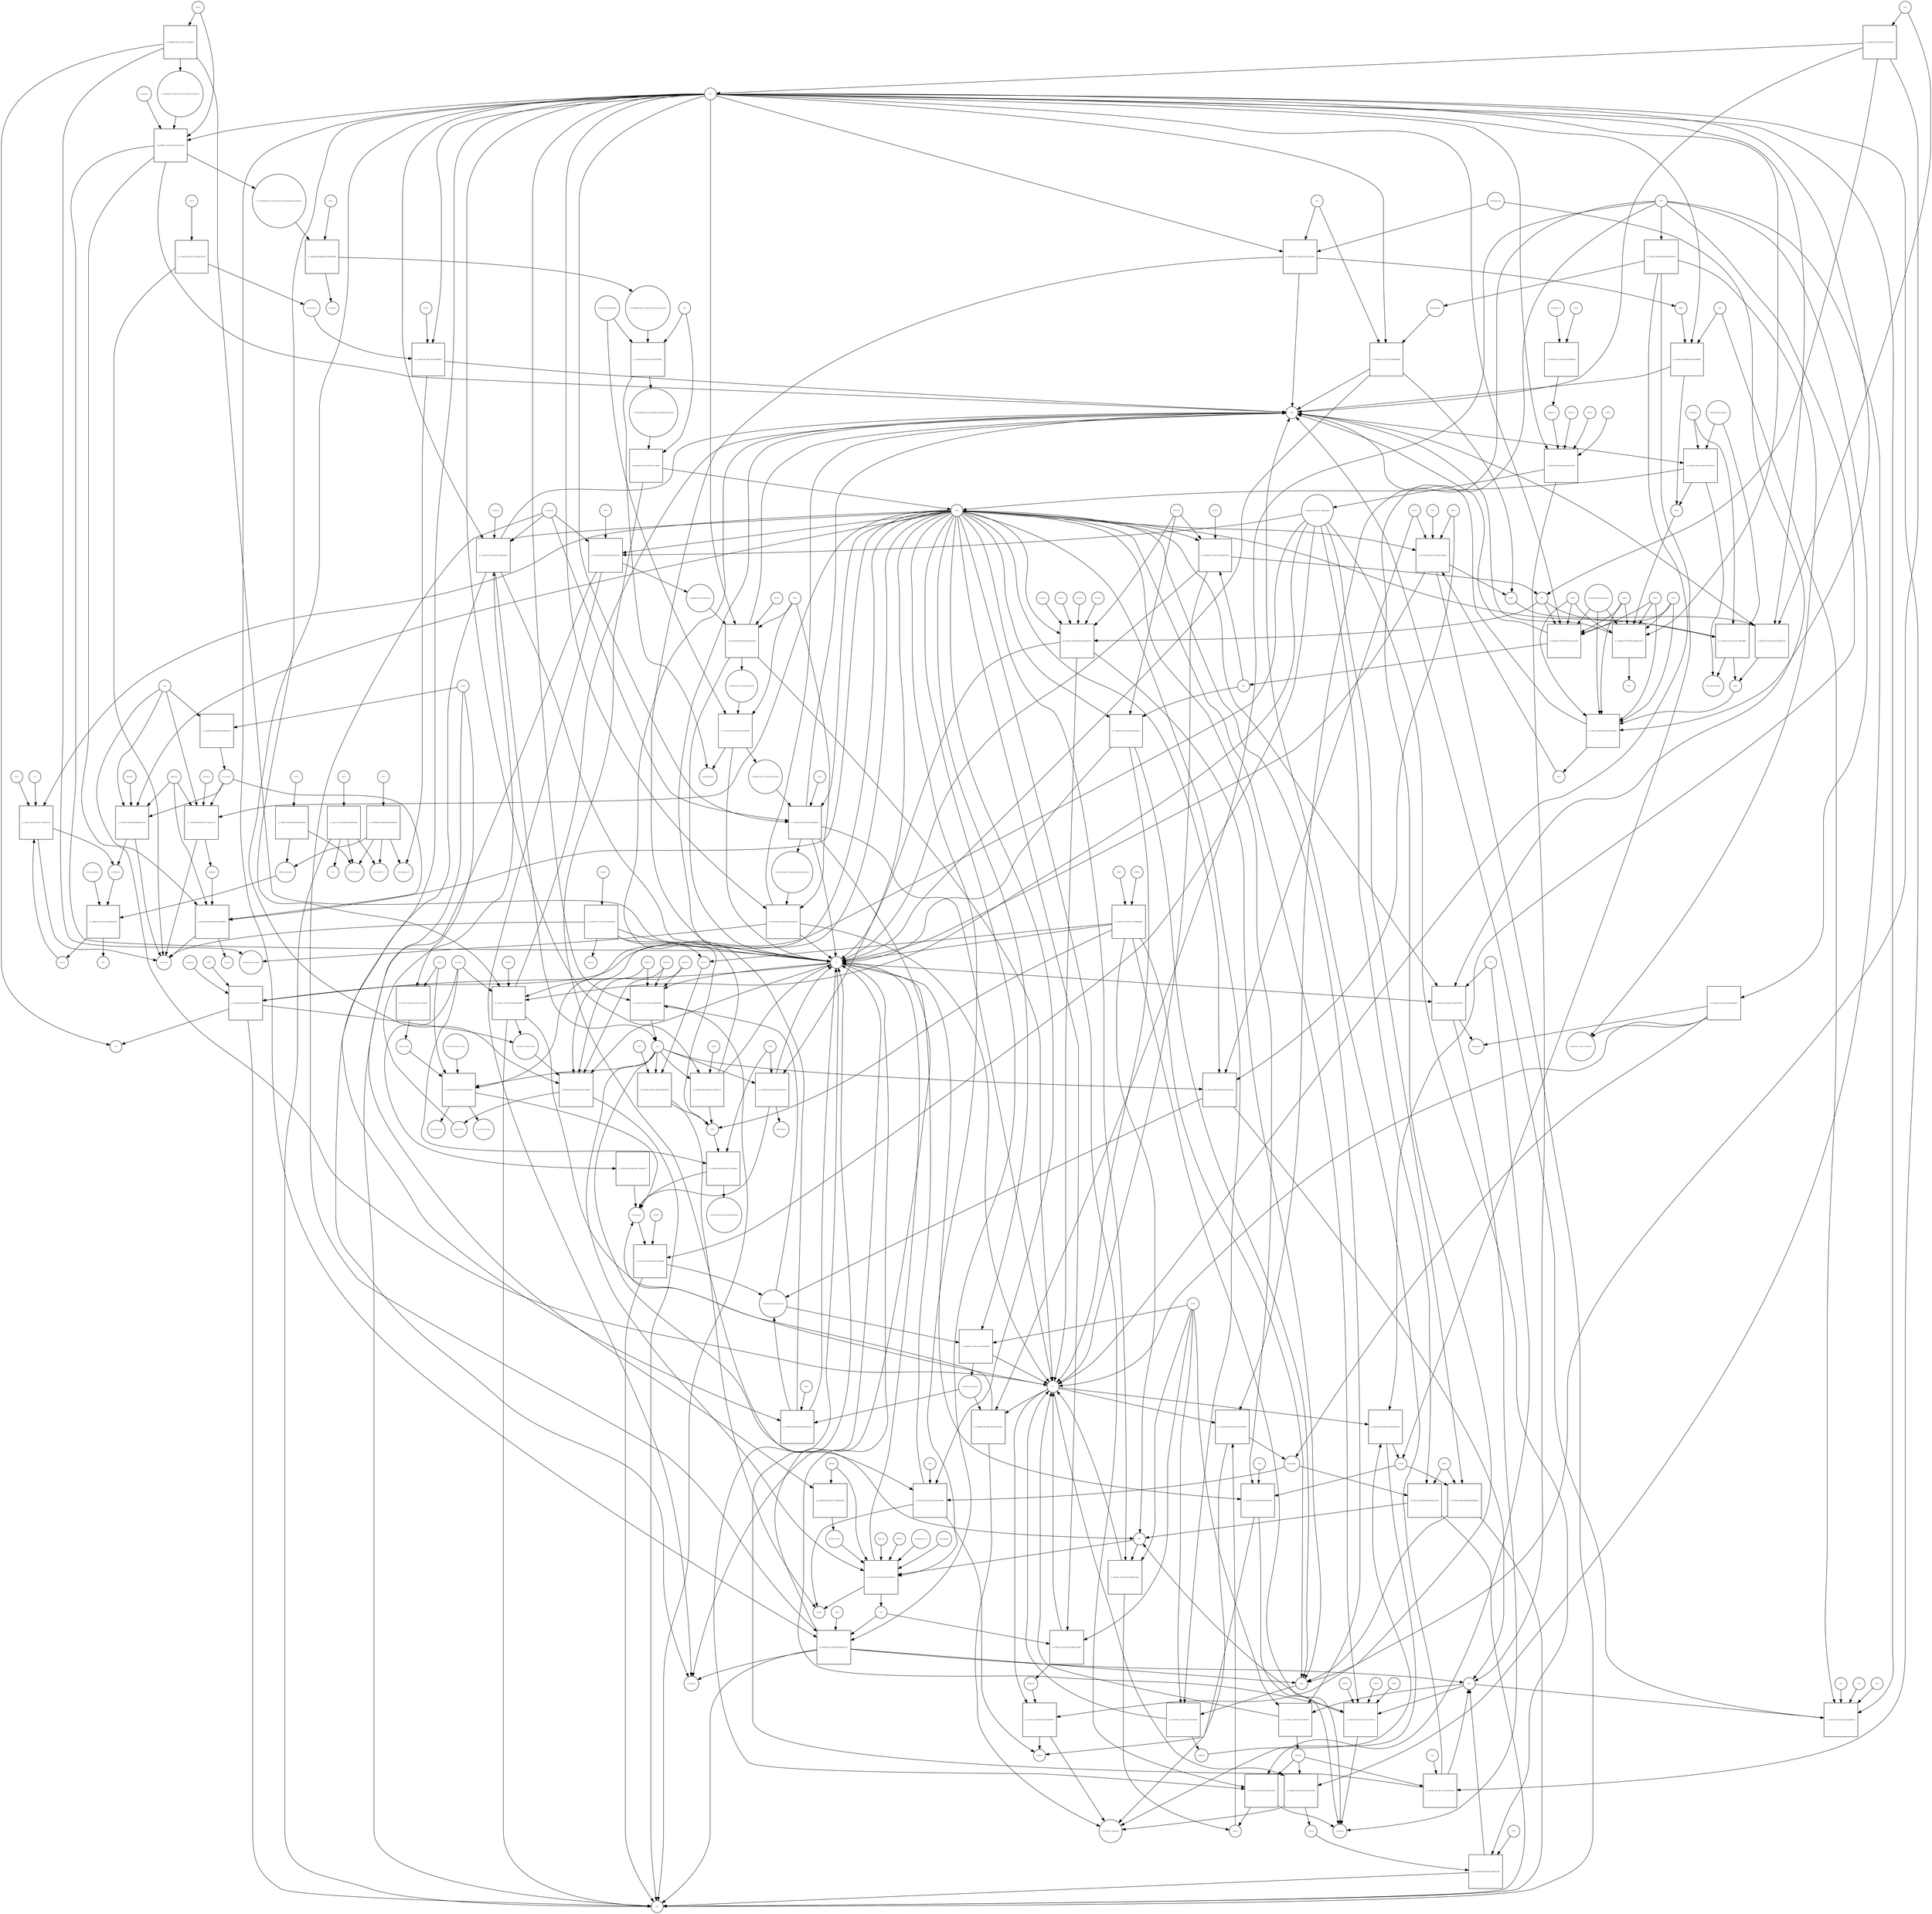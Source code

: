 strict digraph  {
"pr_c1e34578-83a0-4f2e-ae2b-bf407c91f1f4" [annotation="", bipartite=1, cls=process, fontsize=4, label="pr_c1e34578-83a0-4f2e-ae2b-bf407c91f1f4", shape=square];
"D-Galactose" [annotation="urn_miriam_obo.chebi_CHEBI%3A27667|urn_miriam_pubchem.compound_439353", bipartite=0, cls="simple chemical", fontsize=4, label="D-Galactose", shape=circle];
"Î±-D-Galactose" [annotation="urn_miriam_obo.chebi_CHEBI%3A28061|urn_miriam_pubchem.compound_439357", bipartite=0, cls="simple chemical", fontsize=4, label="Î±-D-Galactose", shape=circle];
GALM [annotation="", bipartite=0, cls=macromolecule, fontsize=4, label=GALM, shape=circle];
"pr_ee2efc04-e71a-48fc-af33-2fdb294d0cd7" [annotation="", bipartite=1, cls=process, fontsize=4, label="pr_ee2efc04-e71a-48fc-af33-2fdb294d0cd7", shape=square];
"Î±-D-Galactose-1P" [annotation="urn_miriam_obo.chebi_CHEBI%3A17973|urn_miriam_pubchem.compound_123912", bipartite=0, cls="simple chemical", fontsize=4, label="Î±-D-Galactose-1P", shape=circle];
GALK1 [annotation="", bipartite=0, cls=macromolecule, fontsize=4, label=GALK1, shape=circle];
ATP [annotation="urn_miriam_obo.chebi_CHEBI%3A15422|urn_miriam_pubchem.compound_5957", bipartite=0, cls="simple chemical", fontsize=4, label=ATP, shape=circle];
ADP [annotation="urn_miriam_obo.chebi_CHEBI%3A16761|urn_miriam_pubchem.compound_6022", bipartite=0, cls="simple chemical", fontsize=4, label=ADP, shape=circle];
"pr_26733b40-aea3-4f8d-a436-84d7b8fdd137" [annotation="", bipartite=1, cls=process, fontsize=4, label="pr_26733b40-aea3-4f8d-a436-84d7b8fdd137", shape=square];
"UDP-Î±-D-Galactose" [annotation="urn_miriam_obo.chebi_CHEBI%3A66914|urn_miriam_pubchem.compound_18068", bipartite=0, cls="simple chemical", fontsize=4, label="UDP-Î±-D-Galactose", shape=circle];
GALT [annotation="", bipartite=0, cls=macromolecule, fontsize=4, label=GALT, shape=circle];
"UDP-Î±-D-Glucose" [annotation="urn_miriam_obo.chebi_CHEBI%3A46229|urn_miriam_pubchem.compound_8629", bipartite=0, cls="simple chemical", fontsize=4, label="UDP-Î±-D-Glucose", shape=circle];
"Î±-D-Glucose-1-P" [annotation="urn_miriam_obo.chebi_CHEBI%3A29042|urn_miriam_pubchem.compound_439165", bipartite=0, cls="simple chemical", fontsize=4, label="Î±-D-Glucose-1-P", shape=circle];
"pr_1a8c7ca7-9d16-4286-af91-bf0d36132fe0" [annotation="", bipartite=1, cls=process, fontsize=4, label="pr_1a8c7ca7-9d16-4286-af91-bf0d36132fe0", shape=square];
UGP2 [annotation="", bipartite=0, cls=macromolecule, fontsize=4, label=UGP2, shape=circle];
PPi [annotation="urn_miriam_obo.chebi_CHEBI%3A18361|urn_miriam_pubchem.compound_644102", bipartite=0, cls="simple chemical", fontsize=4, label=PPi, shape=circle];
UTP [annotation="urn_miriam_obo.chebi_CHEBI%3A15713|urn_miriam_pubchem.compound_6133", bipartite=0, cls="simple chemical", fontsize=4, label=UTP, shape=circle];
"pr_308f5057-b149-4fd4-b0da-d6cbffcf409d" [annotation="", bipartite=1, cls=process, fontsize=4, label="pr_308f5057-b149-4fd4-b0da-d6cbffcf409d", shape=square];
GALE [annotation="", bipartite=0, cls=macromolecule, fontsize=4, label=GALE, shape=circle];
Lactose [annotation="urn_miriam_obo.chebi_CHEBI%3A17716|urn_miriam_pubchem.compound_440995", bipartite=0, cls="simple chemical", fontsize=4, label=Lactose, shape=circle];
"pr_fe20dc14-0b7d-4020-aa47-3109550a1c4f" [annotation="", bipartite=1, cls=process, fontsize=4, label="pr_fe20dc14-0b7d-4020-aa47-3109550a1c4f", shape=square];
GLB1 [annotation="", bipartite=0, cls=macromolecule, fontsize=4, label=GLB1, shape=circle];
LCT [annotation="", bipartite=0, cls=macromolecule, fontsize=4, label=LCT, shape=circle];
H2O [annotation="urn_miriam_obo.chebi_CHEBI%3A15377|urn_miriam_pubchem.compound_962", bipartite=0, cls="simple chemical", fontsize=4, label=H2O, shape=circle];
"Î±-D-Glucose" [annotation="urn_miriam_obo.chebi_CHEBI%3A28102|urn_miriam_pubchem.compound_79025", bipartite=0, cls="simple chemical", fontsize=4, label="Î±-D-Glucose", shape=circle];
"pr_b1c10440-2717-4cb9-816c-61af4aef002e" [annotation="", bipartite=1, cls=process, fontsize=4, label="pr_b1c10440-2717-4cb9-816c-61af4aef002e", shape=square];
Galacitol [annotation="urn_miriam_obo.chebi_CHEBI%3A16813|urn_miriam_pubchem.compound_11850", bipartite=0, cls="simple chemical", fontsize=4, label=Galacitol, shape=circle];
AKR1B1 [annotation="", bipartite=0, cls=macromolecule, fontsize=4, label=AKR1B1, shape=circle];
NADP [annotation="urn_miriam_obo.chebi_CHEBI%3A18009|urn_miriam_pubchem.compound_5886", bipartite=0, cls="simple chemical", fontsize=4, label=NADP, shape=circle];
NADPH [annotation="urn_miriam_obo.chebi_CHEBI%3A16474|urn_miriam_pubchem.compound_5884", bipartite=0, cls="simple chemical", fontsize=4, label=NADPH, shape=circle];
H [annotation="urn_miriam_obo.chebi_CHEBI%3A24636|urn_miriam_pubchem.compound_1038", bipartite=0, cls="simple chemical", fontsize=4, label=H, shape=circle];
Melibiose [annotation="urn_miriam_obo.chebi_CHEBI%3A28053|urn_miriam_pubchem.compound_440658", bipartite=0, cls="simple chemical", fontsize=4, label=Melibiose, shape=circle];
"pr_2300065c-30f8-4648-bddd-b81f9cfc1ea7" [annotation="", bipartite=1, cls=process, fontsize=4, label="pr_2300065c-30f8-4648-bddd-b81f9cfc1ea7", shape=square];
GLA [annotation="", bipartite=0, cls=macromolecule, fontsize=4, label=GLA, shape=circle];
GLA_Nsp14 [annotation="", bipartite=0, cls=complex, fontsize=4, label=GLA_Nsp14, shape=circle];
Migalastat [annotation="urn_miriam_pubmed_10866822|urn_miriam_obo.chebi_CHEBI%3A135923|urn_miriam_pubchem.compound_176077", bipartite=0, cls="simple chemical", fontsize=4, label=Migalastat, shape=circle];
Raffinose [annotation="urn_miriam_obo.chebi_CHEBI%3A16634|urn_miriam_pubchem.compound_439242", bipartite=0, cls="simple chemical", fontsize=4, label=Raffinose, shape=circle];
"pr_a6b754f9-26ae-4b08-b683-6f564cd88519" [annotation="", bipartite=1, cls=process, fontsize=4, label="pr_a6b754f9-26ae-4b08-b683-6f564cd88519", shape=square];
Sucrose [annotation="urn_miriam_obo.chebi_CHEBI%3A17992|urn_miriam_pubchem.compound_5988", bipartite=0, cls="simple chemical", fontsize=4, label=Sucrose, shape=circle];
"pr_cff68ba1-e9a4-4ef1-81b1-48a831efad39" [annotation="", bipartite=1, cls=process, fontsize=4, label="pr_cff68ba1-e9a4-4ef1-81b1-48a831efad39", shape=square];
"lactose synthetase" [annotation="", bipartite=0, cls=complex, fontsize=4, label="lactose synthetase", shape=circle];
UDP [annotation="urn_miriam_obo.chebi_CHEBI%3A17659|urn_miriam_pubchem.compound_6031", bipartite=0, cls="simple chemical", fontsize=4, label=UDP, shape=circle];
Stachyose [annotation="urn_miriam_obo.chebi_CHEBI%3A17164|urn_miriam_pubchem.compound_439531", bipartite=0, cls="simple chemical", fontsize=4, label=Stachyose, shape=circle];
"pr_c7937954-8d00-465e-837f-7a9abee57ca8" [annotation="", bipartite=1, cls=process, fontsize=4, label="pr_c7937954-8d00-465e-837f-7a9abee57ca8", shape=square];
NAD [annotation="urn_miriam_obo.chebi_CHEBI%3A15846|urn_miriam_pubchem.compound_5892", bipartite=0, cls="simple chemical", fontsize=4, label=NAD, shape=circle];
"pr_e52d0d68-f34b-40d6-a96c-f73419cb5cc9" [annotation="", bipartite=1, cls=process, fontsize=4, label="pr_e52d0d68-f34b-40d6-a96c-f73419cb5cc9", shape=square];
NADK [annotation="", bipartite=0, cls=macromolecule, fontsize=4, label=NADK, shape=circle];
"pr_d79bae6e-100b-4cc3-b848-3d9080d054eb" [annotation="", bipartite=1, cls=process, fontsize=4, label="pr_d79bae6e-100b-4cc3-b848-3d9080d054eb", shape=square];
NADH [annotation="urn_miriam_obo.chebi_CHEBI%3A16908|urn_miriam_pubchem.compound_439153", bipartite=0, cls="simple chemical", fontsize=4, label=NADH, shape=circle];
NNT [annotation="", bipartite=0, cls=macromolecule, fontsize=4, label=NNT, shape=circle];
"Deamino-NAD" [annotation="urn_miriam_obo.chebi_CHEBI%3A18304|urn_miriam_pubchem.compound_135421870", bipartite=0, cls="simple chemical", fontsize=4, label="Deamino-NAD", shape=circle];
"pr_1aa025cf-0c13-41d8-aa59-cd93b6acabea" [annotation="", bipartite=1, cls=process, fontsize=4, label="pr_1aa025cf-0c13-41d8-aa59-cd93b6acabea", shape=square];
NADSYN1 [annotation=urn_miriam_pubmed_12547821, bipartite=0, cls=macromolecule, fontsize=4, label=NADSYN1, shape=circle];
"L-Glutamine" [annotation="urn_miriam_obo.chebi_CHEBI%3A18050|urn_miriam_pubchem.compound_5961", bipartite=0, cls="simple chemical", fontsize=4, label="L-Glutamine", shape=circle];
"L-Glutamate" [annotation="urn_miriam_obo.chebi_CHEBI%3A16015|urn_miriam_pubchem.compound_33032", bipartite=0, cls="simple chemical", fontsize=4, label="L-Glutamate", shape=circle];
"Nicotinamide D-ribonucleotide" [annotation="urn_miriam_obo.chebi_CHEBI%3A16171|urn_miriam_pubchem.compound_14180", bipartite=0, cls="simple chemical", fontsize=4, label="Nicotinamide D-ribonucleotide", shape=circle];
"pr_3070c0a7-cf72-4a47-b6ae-7b40088ca83d" [annotation="", bipartite=1, cls=process, fontsize=4, label="pr_3070c0a7-cf72-4a47-b6ae-7b40088ca83d", shape=square];
NMNAT2 [annotation=urn_miriam_pubmed_12359228, bipartite=0, cls=macromolecule, fontsize=4, label=NMNAT2, shape=circle];
NMNAT1 [annotation=urn_miriam_pubmed_12359228, bipartite=0, cls=macromolecule, fontsize=4, label=NMNAT1, shape=circle];
NMNAT3 [annotation=urn_miriam_pubmed_17402747, bipartite=0, cls=macromolecule, fontsize=4, label=NMNAT3, shape=circle];
"pr_5f59c5a6-5859-4ad6-8ce8-4237e8a90c4a" [annotation="", bipartite=1, cls=process, fontsize=4, label="pr_5f59c5a6-5859-4ad6-8ce8-4237e8a90c4a", shape=square];
ENPP1 [annotation="", bipartite=0, cls=macromolecule, fontsize=4, label=ENPP1, shape=circle];
ENPP3 [annotation="", bipartite=0, cls=macromolecule, fontsize=4, label=ENPP3, shape=circle];
AMP [annotation="urn_miriam_obo.chebi_CHEBI%3A16027|urn_miriam_pubchem.compound_6083", bipartite=0, cls="simple chemical", fontsize=4, label=AMP, shape=circle];
"N-Ribosyl-nicotinamide" [annotation="urn_miriam_obo.chebi_CHEBI%3A15927|urn_miriam_pubchem.compound_439924", bipartite=0, cls="simple chemical", fontsize=4, label="N-Ribosyl-nicotinamide", shape=circle];
"pr_a63f9538-e9d0-48d5-8b69-835944d7cff0" [annotation="", bipartite=1, cls=process, fontsize=4, label="pr_a63f9538-e9d0-48d5-8b69-835944d7cff0", shape=square];
NRK1 [annotation="", bipartite=0, cls=macromolecule, fontsize=4, label=NRK1, shape=circle];
"pr_8ee80b99-2775-4dcc-a1b3-c0fc8cf9d70c" [annotation="", bipartite=1, cls=process, fontsize=4, label="pr_8ee80b99-2775-4dcc-a1b3-c0fc8cf9d70c", shape=square];
NT5E [annotation=urn_miriam_pubmed_2848759, bipartite=0, cls=macromolecule, fontsize=4, label=NT5E, shape=circle];
Pi [annotation="urn_miriam_obo.chebi_CHEBI%3A18367|urn_miriam_pubchem.compound_1061", bipartite=0, cls="simple chemical", fontsize=4, label=Pi, shape=circle];
Nicotinate [annotation="urn_miriam_obo.chebi_CHEBI%3A32544|urn_miriam_pubchem.compound_937", bipartite=0, cls="simple chemical", fontsize=4, label=Nicotinate, shape=circle];
"pr_ca03d605-506d-40df-900e-73aa158befb6" [annotation="", bipartite=1, cls=process, fontsize=4, label="pr_ca03d605-506d-40df-900e-73aa158befb6", shape=square];
Nicotinamide [annotation="urn_miriam_obo.chebi_CHEBI%3A17154|urn_miriam_pubchem.compound_936", bipartite=0, cls="simple chemical", fontsize=4, label=Nicotinamide, shape=circle];
CD38 [annotation=urn_miriam_pubmed_16690024, bipartite=0, cls=macromolecule, fontsize=4, label=CD38, shape=circle];
"nicotinate-adenine dinucleotide phosphate" [annotation="urn_miriam_obo.chebi_CHEBI%3A75967|urn_miriam_pubchem.compound_71768143", bipartite=0, cls="simple chemical", fontsize=4, label="nicotinate-adenine dinucleotide phosphate", shape=circle];
"pr_5951705e-f671-4f1b-83e9-fcca3424db6a" [annotation="", bipartite=1, cls=process, fontsize=4, label="pr_5951705e-f671-4f1b-83e9-fcca3424db6a", shape=square];
NAMPT [annotation="", bipartite=0, cls=macromolecule, fontsize=4, label=NAMPT, shape=circle];
"5-phospho-Î±-D-ribose 1-diphosphate" [annotation="urn_miriam_obo.chebi_CHEBI%3A17111|urn_miriam_pubchem.compound_7339", bipartite=0, cls="simple chemical", fontsize=4, label="5-phospho-Î±-D-ribose 1-diphosphate", shape=circle];
"pr_ea2bbd95-6452-49ae-9085-8b73c59f5edc" [annotation="", bipartite=1, cls=process, fontsize=4, label="pr_ea2bbd95-6452-49ae-9085-8b73c59f5edc", shape=square];
PNP [annotation="", bipartite=0, cls=macromolecule, fontsize=4, label=PNP, shape=circle];
"Î±-D-Ribose 1-phosphate" [annotation="urn_miriam_obo.chebi_CHEBI%3A16300|urn_miriam_pubchem.compound_439236", bipartite=0, cls="simple chemical", fontsize=4, label="Î±-D-Ribose 1-phosphate", shape=circle];
"pr_9f230286-8288-48ad-a997-7fbfe8274655" [annotation="", bipartite=1, cls=process, fontsize=4, label="pr_9f230286-8288-48ad-a997-7fbfe8274655", shape=square];
SIRT5 [annotation=urn_miriam_pubmed_17694089, bipartite=0, cls=macromolecule, fontsize=4, label=SIRT5, shape=circle];
SIRT5_Nsp14 [annotation="", bipartite=0, cls=complex, fontsize=4, label=SIRT5_Nsp14, shape=circle];
"Histone N6-acetyl-L-lysine" [annotation="urn_miriam_pubchem.substance_5094", bipartite=0, cls="simple chemical", fontsize=4, label="Histone N6-acetyl-L-lysine", shape=circle];
"O-Acetyl-ADP-ribose" [annotation="urn_miriam_obo.chebi_CHEBI%3A76279|urn_miriam_pubchem.compound_72193709", bipartite=0, cls="simple chemical", fontsize=4, label="O-Acetyl-ADP-ribose", shape=circle];
"Histone-L-lysine" [annotation="urn_miriam_obo.chebi_CHEBI%3A5738|urn_miriam_pubchem.substance_5447|urn_miriam_pubchem.substance_223439948", bipartite=0, cls="simple chemical", fontsize=4, label="Histone-L-lysine", shape=circle];
"pr_171a626e-8f2e-41d6-94d3-9651f62c8383" [annotation="", bipartite=1, cls=process, fontsize=4, label="pr_171a626e-8f2e-41d6-94d3-9651f62c8383", shape=square];
"ADP-D-ribose" [annotation="urn_miriam_obo.chebi_CHEBI%3A16960|urn_miriam_pubchem.compound_33576", bipartite=0, cls="simple chemical", fontsize=4, label="ADP-D-ribose", shape=circle];
"Nicotinate D-ribonucleotide" [annotation="urn_miriam_obo.chebi_CHEBI%3A15763|urn_miriam_pubchem.compound_121992", bipartite=0, cls="simple chemical", fontsize=4, label="Nicotinate D-ribonucleotide", shape=circle];
"pr_bdf35526-82d5-4b14-bbba-dd18c1940206" [annotation="", bipartite=1, cls=process, fontsize=4, label="pr_bdf35526-82d5-4b14-bbba-dd18c1940206", shape=square];
Quinolinate [annotation="urn_miriam_obo.chebi_CHEBI%3A16675|urn_miriam_pubchem.compound_1066", bipartite=0, cls="simple chemical", fontsize=4, label=Quinolinate, shape=circle];
"pr_616a9a49-a5b6-42be-b87b-d4234eb65493" [annotation="", bipartite=1, cls=process, fontsize=4, label="pr_616a9a49-a5b6-42be-b87b-d4234eb65493", shape=square];
QPRT [annotation="", bipartite=0, cls=macromolecule, fontsize=4, label=QPRT, shape=circle];
CO2 [annotation="urn_miriam_obo.chebi_CHEBI%3A16526|urn_miriam_pubchem.compound_280", bipartite=0, cls="simple chemical", fontsize=4, label=CO2, shape=circle];
"pr_1ea0ae1a-155c-47fb-83bd-feb6a0cf89b4" [annotation="", bipartite=1, cls=process, fontsize=4, label="pr_1ea0ae1a-155c-47fb-83bd-feb6a0cf89b4", shape=square];
NAPRT1 [annotation="", bipartite=0, cls=macromolecule, fontsize=4, label=NAPRT1, shape=circle];
"pr_5267542b-9861-486b-bdff-70430428c57b" [annotation="", bipartite=1, cls=process, fontsize=4, label="pr_5267542b-9861-486b-bdff-70430428c57b", shape=square];
"Î±D-Ribose 1P" [annotation="urn_miriam_obo.chebi_CHEBI%3A16300|urn_miriam_pubchem.compound_439236", bipartite=0, cls="simple chemical", fontsize=4, label="Î±D-Ribose 1P", shape=circle];
"pr_4221a968-97c1-4003-b138-8cb76f98db20" [annotation="", bipartite=1, cls=process, fontsize=4, label="pr_4221a968-97c1-4003-b138-8cb76f98db20", shape=square];
"D-Ribose 5P" [annotation="urn_miriam_obo.chebi_CHEBI%3A78679|urn_miriam_pubchem.compound_439167", bipartite=0, cls="simple chemical", fontsize=4, label="D-Ribose 5P", shape=circle];
PGM2 [annotation="", bipartite=0, cls=macromolecule, fontsize=4, label=PGM2, shape=circle];
"pr_94fd674e-9645-4d54-a586-8af927945ad7" [annotation="", bipartite=1, cls=process, fontsize=4, label="pr_94fd674e-9645-4d54-a586-8af927945ad7", shape=square];
PRPS1 [annotation="", bipartite=0, cls=macromolecule, fontsize=4, label=PRPS1, shape=circle];
PRPS2 [annotation="", bipartite=0, cls=macromolecule, fontsize=4, label=PRPS2, shape=circle];
PRPS1L1 [annotation="", bipartite=0, cls=macromolecule, fontsize=4, label=PRPS1L1, shape=circle];
"pr_4372bc6e-6429-4adb-9fad-b51b8163c15b" [annotation="", bipartite=1, cls=process, fontsize=4, label="pr_4372bc6e-6429-4adb-9fad-b51b8163c15b", shape=square];
"5-phospho-beta-D-ribosylamine" [annotation="urn_miriam_obo.chebi_CHEBI%3A37737|urn_miriam_pubchem.compound_439905", bipartite=0, cls="simple chemical", fontsize=4, label="5-phospho-beta-D-ribosylamine", shape=circle];
PPAT [annotation="", bipartite=0, cls=macromolecule, fontsize=4, label=PPAT, shape=circle];
"pr_e6a1e105-9fed-40b0-9e95-f8a415cfdad5" [annotation="", bipartite=1, cls=process, fontsize=4, label="pr_e6a1e105-9fed-40b0-9e95-f8a415cfdad5", shape=square];
"5-phospho-beta-D-ribosylglycinamide" [annotation="urn_miriam_obo.chebi_CHEBI%3A143788|urn_miriam_pubchem.compound_129630972", bipartite=0, cls="simple chemical", fontsize=4, label="5-phospho-beta-D-ribosylglycinamide", shape=circle];
GART [annotation="", bipartite=0, cls=macromolecule, fontsize=4, label=GART, shape=circle];
Glycine [annotation="urn_miriam_obo.chebi_CHEBI%3A15428|urn_miriam_pubchem.compound_750", bipartite=0, cls="simple chemical", fontsize=4, label=Glycine, shape=circle];
"pr_11c01aaa-23a9-455a-92e0-bc1183e9070b" [annotation="", bipartite=1, cls=process, fontsize=4, label="pr_11c01aaa-23a9-455a-92e0-bc1183e9070b", shape=square];
"5-phosphoribosyl-N-formylglycinamide" [annotation="urn_miriam_pubchem.compound_129652037", bipartite=0, cls="simple chemical", fontsize=4, label="5-phosphoribosyl-N-formylglycinamide", shape=circle];
"10-Formyltetrahydrofolate" [annotation="urn_miriam_obo.chebi_CHEBI%3A15637|urn_miriam_pubchem.compound_135450591", bipartite=0, cls="simple chemical", fontsize=4, label="10-Formyltetrahydrofolate", shape=circle];
Tetrahydrofolate [annotation="urn_miriam_obo.chebi_CHEBI%3A67016|urn_miriam_pubchem.compound_135444742", bipartite=0, cls="simple chemical", fontsize=4, label=Tetrahydrofolate, shape=circle];
"pr_4e0104fe-db0c-4f55-91f9-1b1d403f0eda" [annotation="", bipartite=1, cls=process, fontsize=4, label="pr_4e0104fe-db0c-4f55-91f9-1b1d403f0eda", shape=square];
"2-(Formamido)-N1-(5'-phosphoribosyl)acetamidine" [annotation="urn_miriam_pubchem.compound_5462266", bipartite=0, cls="simple chemical", fontsize=4, label="2-(Formamido)-N1-(5'-phosphoribosyl)acetamidine", shape=circle];
PFAS [annotation="", bipartite=0, cls=macromolecule, fontsize=4, label=PFAS, shape=circle];
"pr_3d7813d0-de81-405b-8744-c4656aa603cd" [annotation="", bipartite=1, cls=process, fontsize=4, label="pr_3d7813d0-de81-405b-8744-c4656aa603cd", shape=square];
"Aminoimidazole ribotide" [annotation="urn_miriam_obo.chebi_CHEBI%3A138560|urn_miriam_pubchem.compound_161500", bipartite=0, cls="simple chemical", fontsize=4, label="Aminoimidazole ribotide", shape=circle];
"pr_b84083b3-5b0f-4c70-9022-15b128f5dc3f" [annotation="", bipartite=1, cls=process, fontsize=4, label="pr_b84083b3-5b0f-4c70-9022-15b128f5dc3f", shape=square];
"1-(5-Phospho-D-ribosyl)-5-amino-4-imidazolecarboxylate" [annotation="urn_miriam_obo.chebi_CHEBI%3A28413|urn_miriam_pubchem.compound_165388", bipartite=0, cls="simple chemical", fontsize=4, label="1-(5-Phospho-D-ribosyl)-5-amino-4-imidazolecarboxylate", shape=circle];
PAICS [annotation="", bipartite=0, cls=macromolecule, fontsize=4, label=PAICS, shape=circle];
"pr_d25ff0d4-c1d7-4597-9b60-fcbc4a353729" [annotation="", bipartite=1, cls=process, fontsize=4, label="pr_d25ff0d4-c1d7-4597-9b60-fcbc4a353729", shape=square];
"1-(5'-Phosphoribosyl)-5-amino-4-(N-succinocarboxamide)-imidazole" [annotation="urn_miriam_obo.chebi_CHEBI%3A18319|urn_miriam_pubchem.compound_160666", bipartite=0, cls="simple chemical", fontsize=4, label="1-(5'-Phosphoribosyl)-5-amino-4-(N-succinocarboxamide)-imidazole", shape=circle];
"L-Aspartate" [annotation="urn_miriam_obo.chebi_CHEBI%3A17053|urn_miriam_pubchem.compound_5960", bipartite=0, cls="simple chemical", fontsize=4, label="L-Aspartate", shape=circle];
"pr_650af2b8-da22-488f-8aa8-c0d93b66c83d" [annotation="", bipartite=1, cls=process, fontsize=4, label="pr_650af2b8-da22-488f-8aa8-c0d93b66c83d", shape=square];
"1-(5'-Phosphoribosyl)-5-amino-4-imidazolecarboxamide" [annotation="urn_miriam_obo.chebi_CHEBI%3A18406|urn_miriam_pubchem.compound_65110", bipartite=0, cls="simple chemical", fontsize=4, label="1-(5'-Phosphoribosyl)-5-amino-4-imidazolecarboxamide", shape=circle];
ADSL [annotation="", bipartite=0, cls=macromolecule, fontsize=4, label=ADSL, shape=circle];
Fumarate [annotation="urn_miriam_obo.chebi_CHEBI%3A29806|urn_miriam_pubchem.compound_5460307", bipartite=0, cls="simple chemical", fontsize=4, label=Fumarate, shape=circle];
"pr_1aa05da2-753d-4e67-bc9e-f5d7897346be" [annotation="", bipartite=1, cls=process, fontsize=4, label="pr_1aa05da2-753d-4e67-bc9e-f5d7897346be", shape=square];
"1-(5'-Phosphoribosyl)-5-formamido-4-imidazolecarboxamide" [annotation="urn_miriam_obo.chebi_CHEBI%3A18381|urn_miriam_pubchem.compound_166760", bipartite=0, cls="simple chemical", fontsize=4, label="1-(5'-Phosphoribosyl)-5-formamido-4-imidazolecarboxamide", shape=circle];
ATIC [annotation="", bipartite=0, cls=macromolecule, fontsize=4, label=ATIC, shape=circle];
"pr_6db04f4c-9139-435f-b99f-78c97c34d36c" [annotation="", bipartite=1, cls=process, fontsize=4, label="pr_6db04f4c-9139-435f-b99f-78c97c34d36c", shape=square];
IMP [annotation="urn_miriam_obo.chebi_CHEBI%3A17202|urn_miriam_pubchem.compound_135398640", bipartite=0, cls="simple chemical", fontsize=4, label=IMP, shape=circle];
"pr_a3477edb-9979-492a-b830-2abe399587f6" [annotation="", bipartite=1, cls=process, fontsize=4, label="pr_a3477edb-9979-492a-b830-2abe399587f6", shape=square];
XMP [annotation="urn_miriam_obo.chebi_CHEBI%3A15652|urn_miriam_pubchem.compound_73323", bipartite=0, cls="simple chemical", fontsize=4, label=XMP, shape=circle];
IMPDH1 [annotation="", bipartite=0, cls=macromolecule, fontsize=4, label=IMPDH1, shape=circle];
IMPDH2 [annotation="", bipartite=0, cls=macromolecule, fontsize=4, label=IMPDH2, shape=circle];
IMPDH2_Nsp14 [annotation="", bipartite=0, cls=complex, fontsize=4, label=IMPDH2_Nsp14, shape=circle];
"Mycophenolic acid" [annotation="urn_miriam_pubmed_5799033|urn_miriam_obo.chebi_CHEBI%3A168396|urn_miriam_pubchem.compound_446541", bipartite=0, cls="simple chemical", fontsize=4, label="Mycophenolic acid", shape=circle];
Merimepodib [annotation="urn_miriam_pubmed_10878288|urn_miriam_pubchem.compound_53241", bipartite=0, cls="simple chemical", fontsize=4, label=Merimepodib, shape=circle];
Ribavirin [annotation="urn_miriam_pubmed_22555152|urn_miriam_obo.chebi_CHEBI%3A63580|urn_miriam_pubchem.compound_37542", bipartite=0, cls="simple chemical", fontsize=4, label=Ribavirin, shape=circle];
"pr_e04a0e01-ec11-4d39-90c6-d0e8f2a7377a" [annotation="", bipartite=1, cls=process, fontsize=4, label="pr_e04a0e01-ec11-4d39-90c6-d0e8f2a7377a", shape=square];
GMP [annotation="urn_miriam_obo.chebi_CHEBI%3A17345|urn_miriam_pubchem.compound_135398631", bipartite=0, cls="simple chemical", fontsize=4, label=GMP, shape=circle];
GMPS [annotation=urn_miriam_pubmed_8089153, bipartite=0, cls=macromolecule, fontsize=4, label=GMPS, shape=circle];
"pr_fc6a3b27-5cb1-491b-bf46-e0b7b4418ee8" [annotation="", bipartite=1, cls=process, fontsize=4, label="pr_fc6a3b27-5cb1-491b-bf46-e0b7b4418ee8", shape=square];
GDP [annotation="urn_miriam_obo.chebi_CHEBI%3A17552|urn_miriam_pubchem.compound_135398619", bipartite=0, cls="simple chemical", fontsize=4, label=GDP, shape=circle];
GUK1 [annotation=urn_miriam_pubmed_8663313, bipartite=0, cls=macromolecule, fontsize=4, label=GUK1, shape=circle];
"pr_902d2d19-c590-483b-9f4b-cfa15e6197b8" [annotation="", bipartite=1, cls=process, fontsize=4, label="pr_902d2d19-c590-483b-9f4b-cfa15e6197b8", shape=square];
GTP [annotation="urn_miriam_obo.chebi_CHEBI%3A15996|urn_miriam_pubchem.compound_35398633", bipartite=0, cls="simple chemical", fontsize=4, label=GTP, shape=circle];
NME3 [annotation="", bipartite=0, cls=macromolecule, fontsize=4, label=NME3, shape=circle];
"Nucleoside diphosphate kinase" [annotation="", bipartite=0, cls=complex, fontsize=4, label="Nucleoside diphosphate kinase", shape=circle];
NME5 [annotation="", bipartite=0, cls=macromolecule, fontsize=4, label=NME5, shape=circle];
NME6 [annotation="", bipartite=0, cls=macromolecule, fontsize=4, label=NME6, shape=circle];
NME7 [annotation="", bipartite=0, cls=macromolecule, fontsize=4, label=NME7, shape=circle];
"pr_a1bc58f4-55c3-4ac1-b50b-ce3b6e76fb0c" [annotation="", bipartite=1, cls=process, fontsize=4, label="pr_a1bc58f4-55c3-4ac1-b50b-ce3b6e76fb0c", shape=square];
dGDP [annotation="urn_miriam_obo.chebi_CHEBI%3A28862|urn_miriam_pubchem.compound_135398595", bipartite=0, cls="simple chemical", fontsize=4, label=dGDP, shape=circle];
"ribonucleoside reductase" [annotation="", bipartite=0, cls=complex, fontsize=4, label="ribonucleoside reductase", shape=circle];
Thioredoxin [annotation="urn_miriam_obo.chebi_CHEBI%3A15033|urn_miriam_pubchem.substance_223441017|urn_miriam_pubchem.substance_3635", bipartite=0, cls="simple chemical", fontsize=4, label=Thioredoxin, shape=circle];
"Thioredoxin disulfide" [annotation="urn_miriam_obo.chebi_CHEBI%3A18191|urn_miriam_pubchem.substance_11533266|urn_miriam_pubchem.substance_3636", bipartite=0, cls="simple chemical", fontsize=4, label="Thioredoxin disulfide", shape=circle];
"pr_08207ee1-290e-4b9e-8802-f7ef8142f9a3" [annotation="", bipartite=1, cls=process, fontsize=4, label="pr_08207ee1-290e-4b9e-8802-f7ef8142f9a3", shape=square];
dGTP [annotation="urn_miriam_obo.chebi_CHEBI%3A16497|urn_miriam_pubchem.compound_135398599", bipartite=0, cls="simple chemical", fontsize=4, label=dGTP, shape=circle];
dGMP [annotation="urn_miriam_obo.chebi_CHEBI%3A16192|urn_miriam_pubchem.compound_135398597", bipartite=0, cls="simple chemical", fontsize=4, label=dGMP, shape=circle];
"pr_b01081f7-224f-492a-a070-5365d4741e6c" [annotation="", bipartite=1, cls=process, fontsize=4, label="pr_b01081f7-224f-492a-a070-5365d4741e6c", shape=square];
Deoxyguanosine [annotation="urn_miriam_obo.chebi_CHEBI%3A17172|urn_miriam_pubchem.compound_135398592", bipartite=0, cls="simple chemical", fontsize=4, label=Deoxyguanosine, shape=circle];
"pr_6fabfbc3-bc31-4373-ab7f-9d8b899c9068" [annotation="", bipartite=1, cls=process, fontsize=4, label="pr_6fabfbc3-bc31-4373-ab7f-9d8b899c9068", shape=square];
DCK [annotation="", bipartite=0, cls=macromolecule, fontsize=4, label=DCK, shape=circle];
"pr_e3d2ed15-5440-4b66-81dd-b307ef092b16" [annotation="", bipartite=1, cls=process, fontsize=4, label="pr_e3d2ed15-5440-4b66-81dd-b307ef092b16", shape=square];
Guanine [annotation="urn_miriam_obo.chebi_CHEBI%3A16235|urn_miriam_pubchem.compound_135398634", bipartite=0, cls="simple chemical", fontsize=4, label=Guanine, shape=circle];
"2-deoxy-Î±-D-ribose 1-phosphate" [annotation="urn_miriam_obo.chebi_CHEBI%3A28542|urn_miriam_pubchem.compound_439287", bipartite=0, cls="simple chemical", fontsize=4, label="2-deoxy-Î±-D-ribose 1-phosphate", shape=circle];
"pr_8c105ff8-d05a-48a7-917e-862c74cb8e5a" [annotation="", bipartite=1, cls=process, fontsize=4, label="pr_8c105ff8-d05a-48a7-917e-862c74cb8e5a", shape=square];
ITPA [annotation="", bipartite=0, cls=macromolecule, fontsize=4, label=ITPA, shape=circle];
"pr_92758a97-ab98-41b0-bbd8-8f3a5bd60e91" [annotation="", bipartite=1, cls=process, fontsize=4, label="pr_92758a97-ab98-41b0-bbd8-8f3a5bd60e91", shape=square];
HPRT1 [annotation="", bipartite=0, cls=macromolecule, fontsize=4, label=HPRT1, shape=circle];
Guanosine [annotation="urn_miriam_obo.chebi_CHEBI%3A16750|urn_miriam_pubchem.compound_135398635", bipartite=0, cls="simple chemical", fontsize=4, label=Guanosine, shape=circle];
"pr_6a8cd585-d10f-4997-a85a-96d1983b3eb8" [annotation="", bipartite=1, cls=process, fontsize=4, label="pr_6a8cd585-d10f-4997-a85a-96d1983b3eb8", shape=square];
"pr_5167cb97-accb-48bc-a063-0f8cb478e9b3" [annotation="", bipartite=1, cls=process, fontsize=4, label="pr_5167cb97-accb-48bc-a063-0f8cb478e9b3", shape=square];
"pr_ba4fd288-0c11-44a7-96f3-9028af570fea" [annotation="", bipartite=1, cls=process, fontsize=4, label="pr_ba4fd288-0c11-44a7-96f3-9028af570fea", shape=square];
ENTPD2 [annotation="", bipartite=0, cls=macromolecule, fontsize=4, label=ENTPD2, shape=circle];
NTPCR [annotation="", bipartite=0, cls=macromolecule, fontsize=4, label=NTPCR, shape=circle];
"pr_753de376-7132-4f16-a229-2fcb7f92b1cf" [annotation="", bipartite=1, cls=process, fontsize=4, label="pr_753de376-7132-4f16-a229-2fcb7f92b1cf", shape=square];
"pr_85e224ee-6e45-42f6-98e8-32c48a5643c5" [annotation="", bipartite=1, cls=process, fontsize=4, label="pr_85e224ee-6e45-42f6-98e8-32c48a5643c5", shape=square];
ENTPD4 [annotation="", bipartite=0, cls=macromolecule, fontsize=4, label=ENTPD4, shape=circle];
ENTPD5 [annotation="", bipartite=0, cls=macromolecule, fontsize=4, label=ENTPD5, shape=circle];
ENTPD6 [annotation="", bipartite=0, cls=macromolecule, fontsize=4, label=ENTPD6, shape=circle];
CANT1 [annotation="", bipartite=0, cls=macromolecule, fontsize=4, label=CANT1, shape=circle];
"pr_57a01f27-e11d-42eb-9c77-62f68388d8d1" [annotation="", bipartite=1, cls=process, fontsize=4, label="pr_57a01f27-e11d-42eb-9c77-62f68388d8d1", shape=square];
GMPR [annotation="", bipartite=0, cls=macromolecule, fontsize=4, label=GMPR, shape=circle];
GMPR2 [annotation="", bipartite=0, cls=macromolecule, fontsize=4, label=GMPR2, shape=circle];
Ammonium [annotation="urn_miriam_obo.chebi_CHEBI%3A28938|urn_miriam_pubchem.compound_223", bipartite=0, cls="simple chemical", fontsize=4, label=Ammonium, shape=circle];
"pr_475bc8d3-6950-4775-a3a3-5eaac739ca19" [annotation="", bipartite=1, cls=process, fontsize=4, label="pr_475bc8d3-6950-4775-a3a3-5eaac739ca19", shape=square];
AMDP2 [annotation="", bipartite=0, cls=macromolecule, fontsize=4, label=AMDP2, shape=circle];
AMPD1 [annotation="", bipartite=0, cls=macromolecule, fontsize=4, label=AMPD1, shape=circle];
AMPD3 [annotation="", bipartite=0, cls=macromolecule, fontsize=4, label=AMPD3, shape=circle];
"pr_789aac42-e136-43b0-8cf0-48dec9760636" [annotation="", bipartite=1, cls=process, fontsize=4, label="pr_789aac42-e136-43b0-8cf0-48dec9760636", shape=square];
Xanthosine [annotation="urn_miriam_obo.chebi_CHEBI%3A18107|urn_miriam_pubchem.compound_64959", bipartite=0, cls="simple chemical", fontsize=4, label=Xanthosine, shape=circle];
"pr_bc6512c4-e4c5-498e-b528-e91905308673" [annotation="", bipartite=1, cls=process, fontsize=4, label="pr_bc6512c4-e4c5-498e-b528-e91905308673", shape=square];
Xanthine [annotation="urn_miriam_obo.chebi_CHEBI%3A15318|urn_miriam_pubchem.compound_1188", bipartite=0, cls="simple chemical", fontsize=4, label=Xanthine, shape=circle];
"pr_64aa0041-cf1d-49d1-a0ed-843bd9c108c1" [annotation="", bipartite=1, cls=process, fontsize=4, label="pr_64aa0041-cf1d-49d1-a0ed-843bd9c108c1", shape=square];
Inosine [annotation="urn_miriam_obo.chebi_CHEBI%3A17596|urn_miriam_pubchem.compound_35398641", bipartite=0, cls="simple chemical", fontsize=4, label=Inosine, shape=circle];
"pr_1ad7b441-859f-48a6-a351-890cbd53183b" [annotation="", bipartite=1, cls=process, fontsize=4, label="pr_1ad7b441-859f-48a6-a351-890cbd53183b", shape=square];
Hypoxanthine [annotation="urn_miriam_obo.chebi_CHEBI%3A17368|urn_miriam_pubchem.compound_135398638", bipartite=0, cls="simple chemical", fontsize=4, label=Hypoxanthine, shape=circle];
"pr_647073ae-a85d-4fc0-88c6-15b167a2de91" [annotation="", bipartite=1, cls=process, fontsize=4, label="pr_647073ae-a85d-4fc0-88c6-15b167a2de91", shape=square];
XDH [annotation="", bipartite=0, cls=macromolecule, fontsize=4, label=XDH, shape=circle];
"pr_b10c4775-3f26-4f70-8d49-09a303be9198" [annotation="", bipartite=1, cls=process, fontsize=4, label="pr_b10c4775-3f26-4f70-8d49-09a303be9198", shape=square];
GDA [annotation="", bipartite=0, cls=macromolecule, fontsize=4, label=GDA, shape=circle];
"pr_6c52ae71-7445-4b22-b628-b5fb87ec5026" [annotation="", bipartite=1, cls=process, fontsize=4, label="pr_6c52ae71-7445-4b22-b628-b5fb87ec5026", shape=square];
Adenosine [annotation="urn_miriam_obo.chebi_CHEBI%3A16335|urn_miriam_pubchem.compound_60961", bipartite=0, cls="simple chemical", fontsize=4, label=Adenosine, shape=circle];
"pr_ec5ef5fd-c02f-4440-b767-600ec27cb435" [annotation="", bipartite=1, cls=process, fontsize=4, label="pr_ec5ef5fd-c02f-4440-b767-600ec27cb435", shape=square];
ADA [annotation="", bipartite=0, cls=macromolecule, fontsize=4, label=ADA, shape=circle];
"pr_24423fa6-1967-46fc-bcea-338e30b437d6" [annotation="", bipartite=1, cls=process, fontsize=4, label="pr_24423fa6-1967-46fc-bcea-338e30b437d6", shape=square];
ADK [annotation="", bipartite=0, cls=macromolecule, fontsize=4, label=ADK, shape=circle];
"pr_cce77460-acc6-497c-9ff7-dc8c4907f872" [annotation="", bipartite=1, cls=process, fontsize=4, label="pr_cce77460-acc6-497c-9ff7-dc8c4907f872", shape=square];
"pr_39548307-ff20-4056-9d05-d4c1a5c49d82" [annotation="", bipartite=1, cls=process, fontsize=4, label="pr_39548307-ff20-4056-9d05-d4c1a5c49d82", shape=square];
Adenine [annotation="urn_miriam_obo.chebi_CHEBI%3A16708|urn_miriam_pubchem.compound_190", bipartite=0, cls="simple chemical", fontsize=4, label=Adenine, shape=circle];
"pr_3ca764d5-3555-48d3-9f55-c38d7dda3939" [annotation="", bipartite=1, cls=process, fontsize=4, label="pr_3ca764d5-3555-48d3-9f55-c38d7dda3939", shape=square];
APRT [annotation="", bipartite=0, cls=macromolecule, fontsize=4, label=APRT, shape=circle];
"pr_9c8e125f-05b3-410b-a9ae-ac838aa89e1d" [annotation="", bipartite=1, cls=process, fontsize=4, label="pr_9c8e125f-05b3-410b-a9ae-ac838aa89e1d", shape=square];
AK5 [annotation="", bipartite=0, cls=macromolecule, fontsize=4, label=AK5, shape=circle];
AK7 [annotation="", bipartite=0, cls=macromolecule, fontsize=4, label=AK7, shape=circle];
AK1 [annotation="", bipartite=0, cls=macromolecule, fontsize=4, label=AK1, shape=circle];
AK8 [annotation="", bipartite=0, cls=macromolecule, fontsize=4, label=AK8, shape=circle];
"pr_811036e0-cc98-4315-a203-0bbf5b9f847c" [annotation="", bipartite=1, cls=process, fontsize=4, label="pr_811036e0-cc98-4315-a203-0bbf5b9f847c", shape=square];
Deoxyinosine [annotation="urn_miriam_obo.chebi_CHEBI%3A28997|urn_miriam_pubchem.compound_135398593", bipartite=0, cls="simple chemical", fontsize=4, label=Deoxyinosine, shape=circle];
Deoxyadenosine [annotation="urn_miriam_obo.chebi_CHEBI%3A17256|urn_miriam_pubchem.compound_13730", bipartite=0, cls="simple chemical", fontsize=4, label=Deoxyadenosine, shape=circle];
"pr_82e4021a-57ad-49df-ac70-84e53a676b56" [annotation="", bipartite=1, cls=process, fontsize=4, label="pr_82e4021a-57ad-49df-ac70-84e53a676b56", shape=square];
"pr_0ed9a96b-dbcc-4249-bc43-475379153d50" [annotation="", bipartite=1, cls=process, fontsize=4, label="pr_0ed9a96b-dbcc-4249-bc43-475379153d50", shape=square];
dAMP [annotation="urn_miriam_obo.chebi_CHEBI%3A17713|urn_miriam_pubchem.compound_12599", bipartite=0, cls="simple chemical", fontsize=4, label=dAMP, shape=circle];
"pr_a9d18e12-b90d-4fbf-929e-09c6505fb8cf" [annotation="", bipartite=1, cls=process, fontsize=4, label="pr_a9d18e12-b90d-4fbf-929e-09c6505fb8cf", shape=square];
dADP [annotation="urn_miriam_obo.chebi_CHEBI%3A16174|urn_miriam_pubchem.compound_188966", bipartite=0, cls="simple chemical", fontsize=4, label=dADP, shape=circle];
"pr_354066ed-e729-470f-89aa-666fa5cca801" [annotation="", bipartite=1, cls=process, fontsize=4, label="pr_354066ed-e729-470f-89aa-666fa5cca801", shape=square];
dATP [annotation="urn_miriam_obo.chebi_CHEBI%3A16284|urn_miriam_pubchem.compound_15993", bipartite=0, cls="simple chemical", fontsize=4, label=dATP, shape=circle];
"pr_0043915b-3b61-41d5-8b47-f5604190a97d" [annotation="", bipartite=1, cls=process, fontsize=4, label="pr_0043915b-3b61-41d5-8b47-f5604190a97d", shape=square];
"pr_63c23731-1004-44e1-ae78-ac1c2032be92" [annotation="", bipartite=1, cls=process, fontsize=4, label="pr_63c23731-1004-44e1-ae78-ac1c2032be92", shape=square];
Nsp14 [annotation="urn_miriam_doi_10.1101%2F2020.03.22.002386|urn_miriam_ncbiprotein_YP_009725309", bipartite=0, cls=macromolecule, fontsize=4, label=Nsp14, shape=circle];
"pr_a2f384f9-94c7-48e9-8258-dc8444e12dc7" [annotation="", bipartite=1, cls=process, fontsize=4, label="pr_a2f384f9-94c7-48e9-8258-dc8444e12dc7", shape=square];
"pr_3e38db36-e900-445b-9c77-393819876d21" [annotation="", bipartite=1, cls=process, fontsize=4, label="pr_3e38db36-e900-445b-9c77-393819876d21", shape=square];
"pr_c1e34578-83a0-4f2e-ae2b-bf407c91f1f4" -> "D-Galactose"  [annotation="", interaction_type=production];
"pr_c1e34578-83a0-4f2e-ae2b-bf407c91f1f4" -> "Î±-D-Galactose"  [annotation="", interaction_type=production];
"Î±-D-Galactose" -> "pr_ee2efc04-e71a-48fc-af33-2fdb294d0cd7"  [annotation="", interaction_type=consumption];
GALM -> "pr_c1e34578-83a0-4f2e-ae2b-bf407c91f1f4"  [annotation="urn_miriam_pubmed_9778377|urn_miriam_pubmed_15026423|urn_miriam_kegg.reaction_R10619", interaction_type=catalysis];
"pr_ee2efc04-e71a-48fc-af33-2fdb294d0cd7" -> "Î±-D-Galactose-1P"  [annotation="", interaction_type=production];
"pr_ee2efc04-e71a-48fc-af33-2fdb294d0cd7" -> ADP  [annotation="", interaction_type=production];
GALK1 -> "pr_ee2efc04-e71a-48fc-af33-2fdb294d0cd7"  [annotation="urn_miriam_pubmed_14596685|urn_miriam_kegg.reaction_R01092", interaction_type=catalysis];
ATP -> "pr_ee2efc04-e71a-48fc-af33-2fdb294d0cd7"  [annotation="", interaction_type=consumption];
ATP -> "pr_e52d0d68-f34b-40d6-a96c-f73419cb5cc9"  [annotation="", interaction_type=consumption];
ATP -> "pr_1aa025cf-0c13-41d8-aa59-cd93b6acabea"  [annotation="", interaction_type=consumption];
ATP -> "pr_3070c0a7-cf72-4a47-b6ae-7b40088ca83d"  [annotation="", interaction_type=consumption];
ATP -> "pr_a63f9538-e9d0-48d5-8b69-835944d7cff0"  [annotation="", interaction_type=consumption];
ATP -> "pr_bdf35526-82d5-4b14-bbba-dd18c1940206"  [annotation="", interaction_type=consumption];
ATP -> "pr_1ea0ae1a-155c-47fb-83bd-feb6a0cf89b4"  [annotation="", interaction_type=consumption];
ATP -> "pr_94fd674e-9645-4d54-a586-8af927945ad7"  [annotation="", interaction_type=consumption];
ATP -> "pr_e6a1e105-9fed-40b0-9e95-f8a415cfdad5"  [annotation="", interaction_type=consumption];
ATP -> "pr_4e0104fe-db0c-4f55-91f9-1b1d403f0eda"  [annotation="", interaction_type=consumption];
ATP -> "pr_3d7813d0-de81-405b-8744-c4656aa603cd"  [annotation="", interaction_type=consumption];
ATP -> "pr_d25ff0d4-c1d7-4597-9b60-fcbc4a353729"  [annotation="", interaction_type=consumption];
ATP -> "pr_e04a0e01-ec11-4d39-90c6-d0e8f2a7377a"  [annotation="", interaction_type=consumption];
ATP -> "pr_902d2d19-c590-483b-9f4b-cfa15e6197b8"  [annotation="", interaction_type=consumption];
ATP -> "pr_08207ee1-290e-4b9e-8802-f7ef8142f9a3"  [annotation="", interaction_type=consumption];
ATP -> "pr_b01081f7-224f-492a-a070-5365d4741e6c"  [annotation="", interaction_type=consumption];
ATP -> "pr_6fabfbc3-bc31-4373-ab7f-9d8b899c9068"  [annotation="", interaction_type=consumption];
ATP -> "pr_24423fa6-1967-46fc-bcea-338e30b437d6"  [annotation="", interaction_type=consumption];
ATP -> "pr_9c8e125f-05b3-410b-a9ae-ac838aa89e1d"  [annotation="", interaction_type=consumption];
ATP -> "pr_0ed9a96b-dbcc-4249-bc43-475379153d50"  [annotation="", interaction_type=consumption];
ATP -> "pr_a9d18e12-b90d-4fbf-929e-09c6505fb8cf"  [annotation="", interaction_type=consumption];
ATP -> "pr_354066ed-e729-470f-89aa-666fa5cca801"  [annotation="", interaction_type=consumption];
ADP -> "pr_0043915b-3b61-41d5-8b47-f5604190a97d"  [annotation="", interaction_type=consumption];
"pr_26733b40-aea3-4f8d-a436-84d7b8fdd137" -> "Î±-D-Galactose-1P"  [annotation="", interaction_type=production];
"pr_26733b40-aea3-4f8d-a436-84d7b8fdd137" -> "UDP-Î±-D-Galactose"  [annotation="", interaction_type=production];
"pr_26733b40-aea3-4f8d-a436-84d7b8fdd137" -> "UDP-Î±-D-Glucose"  [annotation="", interaction_type=production];
"pr_26733b40-aea3-4f8d-a436-84d7b8fdd137" -> "Î±-D-Glucose-1-P"  [annotation="", interaction_type=production];
"UDP-Î±-D-Galactose" -> "pr_cff68ba1-e9a4-4ef1-81b1-48a831efad39"  [annotation="", interaction_type=consumption];
GALT -> "pr_26733b40-aea3-4f8d-a436-84d7b8fdd137"  [annotation="urn_miriam_kegg.reaction_R00955|urn_miriam_pubmed_13260264", interaction_type=catalysis];
"pr_1a8c7ca7-9d16-4286-af91-bf0d36132fe0" -> "UDP-Î±-D-Glucose"  [annotation="", interaction_type=production];
"pr_1a8c7ca7-9d16-4286-af91-bf0d36132fe0" -> "Î±-D-Glucose-1-P"  [annotation="", interaction_type=production];
"pr_1a8c7ca7-9d16-4286-af91-bf0d36132fe0" -> PPi  [annotation="", interaction_type=production];
"pr_1a8c7ca7-9d16-4286-af91-bf0d36132fe0" -> UTP  [annotation="", interaction_type=production];
UGP2 -> "pr_1a8c7ca7-9d16-4286-af91-bf0d36132fe0"  [annotation="urn_miriam_kegg.reaction_R00289|urn_miriam_pubmed_30816613", interaction_type=catalysis];
"pr_308f5057-b149-4fd4-b0da-d6cbffcf409d" -> "UDP-Î±-D-Glucose"  [annotation="", interaction_type=production];
"pr_308f5057-b149-4fd4-b0da-d6cbffcf409d" -> "UDP-Î±-D-Galactose"  [annotation="", interaction_type=production];
GALE -> "pr_308f5057-b149-4fd4-b0da-d6cbffcf409d"  [annotation="urn_miriam_kegg.reaction_R00291|urn_miriam_pubmed_31827638", interaction_type=catalysis];
Lactose -> "pr_fe20dc14-0b7d-4020-aa47-3109550a1c4f"  [annotation="", interaction_type=consumption];
"pr_fe20dc14-0b7d-4020-aa47-3109550a1c4f" -> "D-Galactose"  [annotation="", interaction_type=production];
"pr_fe20dc14-0b7d-4020-aa47-3109550a1c4f" -> "Î±-D-Glucose"  [annotation="", interaction_type=production];
GLB1 -> "pr_fe20dc14-0b7d-4020-aa47-3109550a1c4f"  [annotation="urn_miriam_kegg.reaction_R01100|urn_miriam_kegg.reaction_R06114|urn_miriam_ec-code_3.2.1.108|urn_miriam_pubmed_5822067", interaction_type=catalysis];
LCT -> "pr_fe20dc14-0b7d-4020-aa47-3109550a1c4f"  [annotation="urn_miriam_kegg.reaction_R01100|urn_miriam_kegg.reaction_R06114|urn_miriam_ec-code_3.2.1.108|urn_miriam_pubmed_5822067", interaction_type=catalysis];
H2O -> "pr_fe20dc14-0b7d-4020-aa47-3109550a1c4f"  [annotation="", interaction_type=consumption];
H2O -> "pr_2300065c-30f8-4648-bddd-b81f9cfc1ea7"  [annotation="", interaction_type=consumption];
H2O -> "pr_a6b754f9-26ae-4b08-b683-6f564cd88519"  [annotation="", interaction_type=consumption];
H2O -> "pr_c7937954-8d00-465e-837f-7a9abee57ca8"  [annotation="", interaction_type=consumption];
H2O -> "pr_1aa025cf-0c13-41d8-aa59-cd93b6acabea"  [annotation="", interaction_type=consumption];
H2O -> "pr_5f59c5a6-5859-4ad6-8ce8-4237e8a90c4a"  [annotation="", interaction_type=consumption];
H2O -> "pr_8ee80b99-2775-4dcc-a1b3-c0fc8cf9d70c"  [annotation="", interaction_type=consumption];
H2O -> "pr_9f230286-8288-48ad-a997-7fbfe8274655"  [annotation="", interaction_type=consumption];
H2O -> "pr_171a626e-8f2e-41d6-94d3-9651f62c8383"  [annotation="", interaction_type=consumption];
H2O -> "pr_1ea0ae1a-155c-47fb-83bd-feb6a0cf89b4"  [annotation="", interaction_type=consumption];
H2O -> "pr_4372bc6e-6429-4adb-9fad-b51b8163c15b"  [annotation="", interaction_type=consumption];
H2O -> "pr_4e0104fe-db0c-4f55-91f9-1b1d403f0eda"  [annotation="", interaction_type=consumption];
H2O -> "pr_a3477edb-9979-492a-b830-2abe399587f6"  [annotation="", interaction_type=consumption];
H2O -> "pr_e04a0e01-ec11-4d39-90c6-d0e8f2a7377a"  [annotation="", interaction_type=consumption];
H2O -> "pr_8c105ff8-d05a-48a7-917e-862c74cb8e5a"  [annotation="", interaction_type=consumption];
H2O -> "pr_5167cb97-accb-48bc-a063-0f8cb478e9b3"  [annotation="", interaction_type=consumption];
H2O -> "pr_ba4fd288-0c11-44a7-96f3-9028af570fea"  [annotation="", interaction_type=consumption];
H2O -> "pr_753de376-7132-4f16-a229-2fcb7f92b1cf"  [annotation="", interaction_type=consumption];
H2O -> "pr_85e224ee-6e45-42f6-98e8-32c48a5643c5"  [annotation="", interaction_type=consumption];
H2O -> "pr_475bc8d3-6950-4775-a3a3-5eaac739ca19"  [annotation="", interaction_type=consumption];
H2O -> "pr_789aac42-e136-43b0-8cf0-48dec9760636"  [annotation="", interaction_type=consumption];
H2O -> "pr_64aa0041-cf1d-49d1-a0ed-843bd9c108c1"  [annotation="", interaction_type=consumption];
H2O -> "pr_647073ae-a85d-4fc0-88c6-15b167a2de91"  [annotation="", interaction_type=consumption];
H2O -> "pr_b10c4775-3f26-4f70-8d49-09a303be9198"  [annotation="", interaction_type=consumption];
H2O -> "pr_ec5ef5fd-c02f-4440-b767-600ec27cb435"  [annotation="", interaction_type=consumption];
H2O -> "pr_cce77460-acc6-497c-9ff7-dc8c4907f872"  [annotation="", interaction_type=consumption];
H2O -> "pr_82e4021a-57ad-49df-ac70-84e53a676b56"  [annotation="", interaction_type=consumption];
"Î±-D-Glucose" -> "pr_cff68ba1-e9a4-4ef1-81b1-48a831efad39"  [annotation="", interaction_type=consumption];
"pr_b1c10440-2717-4cb9-816c-61af4aef002e" -> Galacitol  [annotation="", interaction_type=production];
"pr_b1c10440-2717-4cb9-816c-61af4aef002e" -> "D-Galactose"  [annotation="", interaction_type=production];
"pr_b1c10440-2717-4cb9-816c-61af4aef002e" -> NADP  [annotation="", interaction_type=production];
"pr_b1c10440-2717-4cb9-816c-61af4aef002e" -> NADPH  [annotation="", interaction_type=production];
"pr_b1c10440-2717-4cb9-816c-61af4aef002e" -> H  [annotation="", interaction_type=production];
AKR1B1 -> "pr_b1c10440-2717-4cb9-816c-61af4aef002e"  [annotation="urn_miriam_kegg.reaction_R01095|urn_miriam_pubmed_30201105", interaction_type=catalysis];
NADP -> "pr_ca03d605-506d-40df-900e-73aa158befb6"  [annotation="", interaction_type=consumption];
NADPH -> "pr_d79bae6e-100b-4cc3-b848-3d9080d054eb"  [annotation="", interaction_type=consumption];
H -> "pr_3070c0a7-cf72-4a47-b6ae-7b40088ca83d"  [annotation="", interaction_type=consumption];
H -> "pr_bdf35526-82d5-4b14-bbba-dd18c1940206"  [annotation="", interaction_type=consumption];
H -> "pr_616a9a49-a5b6-42be-b87b-d4234eb65493"  [annotation="", interaction_type=consumption];
H -> "pr_475bc8d3-6950-4775-a3a3-5eaac739ca19"  [annotation="", interaction_type=consumption];
H -> "pr_b10c4775-3f26-4f70-8d49-09a303be9198"  [annotation="", interaction_type=consumption];
H -> "pr_ec5ef5fd-c02f-4440-b767-600ec27cb435"  [annotation="", interaction_type=consumption];
H -> "pr_82e4021a-57ad-49df-ac70-84e53a676b56"  [annotation="", interaction_type=consumption];
Melibiose -> "pr_2300065c-30f8-4648-bddd-b81f9cfc1ea7"  [annotation="", interaction_type=consumption];
"pr_2300065c-30f8-4648-bddd-b81f9cfc1ea7" -> "Î±-D-Glucose"  [annotation="", interaction_type=production];
"pr_2300065c-30f8-4648-bddd-b81f9cfc1ea7" -> "D-Galactose"  [annotation="", interaction_type=production];
GLA -> "pr_2300065c-30f8-4648-bddd-b81f9cfc1ea7"  [annotation="urn_miriam_kegg.reaction_R01101|urn_miriam_pubmed_16661511|urn_miriam_pubmed_976079|urn_miriam_doi_10.1101%2F2020.03.22.002386|urn_miriam_pubmed_10866822", interaction_type=catalysis];
GLA -> "pr_a6b754f9-26ae-4b08-b683-6f564cd88519"  [annotation="urn_miriam_kegg.reaction_R01103|urn_miriam_pubmed_976079|urn_miriam_pubmed_10866822|urn_miriam_doi_10.1101%2F2020.03.22.002386", interaction_type=catalysis];
GLA -> "pr_c7937954-8d00-465e-837f-7a9abee57ca8"  [annotation="urn_miriam_kegg.reaction_R03634|urn_miriam_pubmed_976079|urn_miriam_doi_10.1101%2F2020.03.22.002386|urn_miriam_pubmed_10866822", interaction_type=catalysis];
GLA -> "pr_a2f384f9-94c7-48e9-8258-dc8444e12dc7"  [annotation="", interaction_type=consumption];
GLA_Nsp14 -> "pr_2300065c-30f8-4648-bddd-b81f9cfc1ea7"  [annotation="urn_miriam_kegg.reaction_R01101|urn_miriam_pubmed_16661511|urn_miriam_pubmed_976079|urn_miriam_doi_10.1101%2F2020.03.22.002386|urn_miriam_pubmed_10866822", interaction_type=modulation];
GLA_Nsp14 -> "pr_a6b754f9-26ae-4b08-b683-6f564cd88519"  [annotation="urn_miriam_kegg.reaction_R01103|urn_miriam_pubmed_976079|urn_miriam_pubmed_10866822|urn_miriam_doi_10.1101%2F2020.03.22.002386", interaction_type=modulation];
GLA_Nsp14 -> "pr_c7937954-8d00-465e-837f-7a9abee57ca8"  [annotation="urn_miriam_kegg.reaction_R03634|urn_miriam_pubmed_976079|urn_miriam_doi_10.1101%2F2020.03.22.002386|urn_miriam_pubmed_10866822", interaction_type=modulation];
Migalastat -> "pr_2300065c-30f8-4648-bddd-b81f9cfc1ea7"  [annotation="urn_miriam_kegg.reaction_R01101|urn_miriam_pubmed_16661511|urn_miriam_pubmed_976079|urn_miriam_doi_10.1101%2F2020.03.22.002386|urn_miriam_pubmed_10866822", interaction_type=inhibition];
Migalastat -> "pr_a6b754f9-26ae-4b08-b683-6f564cd88519"  [annotation="urn_miriam_kegg.reaction_R01103|urn_miriam_pubmed_976079|urn_miriam_pubmed_10866822|urn_miriam_doi_10.1101%2F2020.03.22.002386", interaction_type=inhibition];
Migalastat -> "pr_c7937954-8d00-465e-837f-7a9abee57ca8"  [annotation="urn_miriam_kegg.reaction_R03634|urn_miriam_pubmed_976079|urn_miriam_doi_10.1101%2F2020.03.22.002386|urn_miriam_pubmed_10866822", interaction_type=inhibition];
Raffinose -> "pr_a6b754f9-26ae-4b08-b683-6f564cd88519"  [annotation="", interaction_type=consumption];
"pr_a6b754f9-26ae-4b08-b683-6f564cd88519" -> "D-Galactose"  [annotation="", interaction_type=production];
"pr_a6b754f9-26ae-4b08-b683-6f564cd88519" -> Sucrose  [annotation="", interaction_type=production];
"pr_cff68ba1-e9a4-4ef1-81b1-48a831efad39" -> Lactose  [annotation="", interaction_type=production];
"pr_cff68ba1-e9a4-4ef1-81b1-48a831efad39" -> UDP  [annotation="", interaction_type=production];
"lactose synthetase" -> "pr_cff68ba1-e9a4-4ef1-81b1-48a831efad39"  [annotation=urn_miriam_pubmed_11947697, interaction_type=catalysis];
Stachyose -> "pr_c7937954-8d00-465e-837f-7a9abee57ca8"  [annotation="", interaction_type=consumption];
"pr_c7937954-8d00-465e-837f-7a9abee57ca8" -> Raffinose  [annotation="", interaction_type=production];
"pr_c7937954-8d00-465e-837f-7a9abee57ca8" -> "D-Galactose"  [annotation="", interaction_type=production];
NAD -> "pr_e52d0d68-f34b-40d6-a96c-f73419cb5cc9"  [annotation="", interaction_type=consumption];
NAD -> "pr_d79bae6e-100b-4cc3-b848-3d9080d054eb"  [annotation="", interaction_type=consumption];
NAD -> "pr_5f59c5a6-5859-4ad6-8ce8-4237e8a90c4a"  [annotation="", interaction_type=consumption];
NAD -> "pr_9f230286-8288-48ad-a997-7fbfe8274655"  [annotation="", interaction_type=consumption];
NAD -> "pr_171a626e-8f2e-41d6-94d3-9651f62c8383"  [annotation="", interaction_type=consumption];
NAD -> "pr_a3477edb-9979-492a-b830-2abe399587f6"  [annotation="", interaction_type=consumption];
NAD -> "pr_647073ae-a85d-4fc0-88c6-15b167a2de91"  [annotation="", interaction_type=consumption];
"pr_e52d0d68-f34b-40d6-a96c-f73419cb5cc9" -> NADP  [annotation="", interaction_type=production];
"pr_e52d0d68-f34b-40d6-a96c-f73419cb5cc9" -> ADP  [annotation="", interaction_type=production];
"pr_e52d0d68-f34b-40d6-a96c-f73419cb5cc9" -> H  [annotation="", interaction_type=production];
NADK -> "pr_e52d0d68-f34b-40d6-a96c-f73419cb5cc9"  [annotation="urn_miriam_pubmed_11594753|urn_miriam_kegg.reaction_R00104", interaction_type=catalysis];
"pr_d79bae6e-100b-4cc3-b848-3d9080d054eb" -> NADH  [annotation="", interaction_type=production];
"pr_d79bae6e-100b-4cc3-b848-3d9080d054eb" -> NADP  [annotation="", interaction_type=production];
NNT -> "pr_d79bae6e-100b-4cc3-b848-3d9080d054eb"  [annotation="urn_miriam_kegg.reaction_R00112", interaction_type=catalysis];
"Deamino-NAD" -> "pr_1aa025cf-0c13-41d8-aa59-cd93b6acabea"  [annotation="", interaction_type=consumption];
"pr_1aa025cf-0c13-41d8-aa59-cd93b6acabea" -> NAD  [annotation="", interaction_type=production];
"pr_1aa025cf-0c13-41d8-aa59-cd93b6acabea" -> ADP  [annotation="", interaction_type=production];
"pr_1aa025cf-0c13-41d8-aa59-cd93b6acabea" -> H  [annotation="", interaction_type=production];
"pr_1aa025cf-0c13-41d8-aa59-cd93b6acabea" -> "L-Glutamate"  [annotation="", interaction_type=production];
NADSYN1 -> "pr_1aa025cf-0c13-41d8-aa59-cd93b6acabea"  [annotation="urn_miriam_kegg.reaction_R00257|urn_miriam_pubmed_13717627", interaction_type=catalysis];
"L-Glutamine" -> "pr_1aa025cf-0c13-41d8-aa59-cd93b6acabea"  [annotation="", interaction_type=consumption];
"L-Glutamine" -> "pr_4372bc6e-6429-4adb-9fad-b51b8163c15b"  [annotation="", interaction_type=consumption];
"L-Glutamine" -> "pr_4e0104fe-db0c-4f55-91f9-1b1d403f0eda"  [annotation="", interaction_type=consumption];
"L-Glutamine" -> "pr_e04a0e01-ec11-4d39-90c6-d0e8f2a7377a"  [annotation="", interaction_type=consumption];
"Nicotinamide D-ribonucleotide" -> "pr_3070c0a7-cf72-4a47-b6ae-7b40088ca83d"  [annotation="", interaction_type=consumption];
"Nicotinamide D-ribonucleotide" -> "pr_8ee80b99-2775-4dcc-a1b3-c0fc8cf9d70c"  [annotation="", interaction_type=consumption];
"pr_3070c0a7-cf72-4a47-b6ae-7b40088ca83d" -> NAD  [annotation="", interaction_type=production];
"pr_3070c0a7-cf72-4a47-b6ae-7b40088ca83d" -> PPi  [annotation="", interaction_type=production];
NMNAT2 -> "pr_3070c0a7-cf72-4a47-b6ae-7b40088ca83d"  [annotation="urn_miriam_kegg.reaction_R00137|urn_miriam_pubmed_13684981", interaction_type=catalysis];
NMNAT2 -> "pr_bdf35526-82d5-4b14-bbba-dd18c1940206"  [annotation="urn_miriam_pubmed_13717628|urn_miriam_kegg.reaction_R03005", interaction_type=catalysis];
NMNAT1 -> "pr_3070c0a7-cf72-4a47-b6ae-7b40088ca83d"  [annotation="urn_miriam_kegg.reaction_R00137|urn_miriam_pubmed_13684981", interaction_type=catalysis];
NMNAT1 -> "pr_bdf35526-82d5-4b14-bbba-dd18c1940206"  [annotation="urn_miriam_pubmed_13717628|urn_miriam_kegg.reaction_R03005", interaction_type=catalysis];
NMNAT3 -> "pr_3070c0a7-cf72-4a47-b6ae-7b40088ca83d"  [annotation="urn_miriam_kegg.reaction_R00137|urn_miriam_pubmed_13684981", interaction_type=catalysis];
NMNAT3 -> "pr_bdf35526-82d5-4b14-bbba-dd18c1940206"  [annotation="urn_miriam_pubmed_13717628|urn_miriam_kegg.reaction_R03005", interaction_type=catalysis];
"pr_5f59c5a6-5859-4ad6-8ce8-4237e8a90c4a" -> "Nicotinamide D-ribonucleotide"  [annotation="", interaction_type=production];
"pr_5f59c5a6-5859-4ad6-8ce8-4237e8a90c4a" -> AMP  [annotation="", interaction_type=production];
ENPP1 -> "pr_5f59c5a6-5859-4ad6-8ce8-4237e8a90c4a"  [annotation="urn_miriam_kegg.reaction_R00103|urn_miriam_pubmed_13428775", interaction_type=catalysis];
ENPP1 -> "pr_8c105ff8-d05a-48a7-917e-862c74cb8e5a"  [annotation="urn_miriam_kegg.reaction_R01855|urn_miriam_pubmed_4310599", interaction_type=catalysis];
ENPP3 -> "pr_5f59c5a6-5859-4ad6-8ce8-4237e8a90c4a"  [annotation="urn_miriam_kegg.reaction_R00103|urn_miriam_pubmed_13428775", interaction_type=catalysis];
ENPP3 -> "pr_8c105ff8-d05a-48a7-917e-862c74cb8e5a"  [annotation="urn_miriam_kegg.reaction_R01855|urn_miriam_pubmed_4310599", interaction_type=catalysis];
AMP -> "pr_475bc8d3-6950-4775-a3a3-5eaac739ca19"  [annotation="", interaction_type=consumption];
AMP -> "pr_cce77460-acc6-497c-9ff7-dc8c4907f872"  [annotation="", interaction_type=consumption];
AMP -> "pr_9c8e125f-05b3-410b-a9ae-ac838aa89e1d"  [annotation="", interaction_type=consumption];
"N-Ribosyl-nicotinamide" -> "pr_a63f9538-e9d0-48d5-8b69-835944d7cff0"  [annotation="", interaction_type=consumption];
"N-Ribosyl-nicotinamide" -> "pr_ea2bbd95-6452-49ae-9085-8b73c59f5edc"  [annotation="", interaction_type=consumption];
"pr_a63f9538-e9d0-48d5-8b69-835944d7cff0" -> "Nicotinamide D-ribonucleotide"  [annotation="", interaction_type=production];
"pr_a63f9538-e9d0-48d5-8b69-835944d7cff0" -> ADP  [annotation="", interaction_type=production];
"pr_a63f9538-e9d0-48d5-8b69-835944d7cff0" -> H  [annotation="", interaction_type=production];
NRK1 -> "pr_a63f9538-e9d0-48d5-8b69-835944d7cff0"  [annotation="urn_miriam_kegg.reaction_R02324|urn_miriam_pubmed_14907738", interaction_type=catalysis];
"pr_8ee80b99-2775-4dcc-a1b3-c0fc8cf9d70c" -> "N-Ribosyl-nicotinamide"  [annotation="", interaction_type=production];
"pr_8ee80b99-2775-4dcc-a1b3-c0fc8cf9d70c" -> Pi  [annotation="", interaction_type=production];
NT5E -> "pr_8ee80b99-2775-4dcc-a1b3-c0fc8cf9d70c"  [annotation="urn_miriam_kegg.reaction_R02323|urn_miriam_pubmed_16746659", interaction_type=catalysis];
NT5E -> "pr_5167cb97-accb-48bc-a063-0f8cb478e9b3"  [annotation="urn_miriam_kegg.reaction_R01227|urn_miriam_pubmed_16746659", interaction_type=catalysis];
NT5E -> "pr_789aac42-e136-43b0-8cf0-48dec9760636"  [annotation="urn_miriam_kegg.reaction_R02719|urn_miriam_pubmed_16746659", interaction_type=catalysis];
NT5E -> "pr_64aa0041-cf1d-49d1-a0ed-843bd9c108c1"  [annotation="urn_miriam_pubmed_14444527|urn_miriam_kegg.reaction_R01126", interaction_type=catalysis];
NT5E -> "pr_cce77460-acc6-497c-9ff7-dc8c4907f872"  [annotation="urn_miriam_pubmed_16746659|urn_miriam_kegg.reaction_R00183", interaction_type=catalysis];
Pi -> "pr_ea2bbd95-6452-49ae-9085-8b73c59f5edc"  [annotation="", interaction_type=consumption];
Pi -> "pr_6a8cd585-d10f-4997-a85a-96d1983b3eb8"  [annotation="", interaction_type=consumption];
Pi -> "pr_bc6512c4-e4c5-498e-b528-e91905308673"  [annotation="", interaction_type=consumption];
Pi -> "pr_1ad7b441-859f-48a6-a351-890cbd53183b"  [annotation="", interaction_type=consumption];
Pi -> "pr_39548307-ff20-4056-9d05-d4c1a5c49d82"  [annotation="", interaction_type=consumption];
Nicotinate -> "pr_ca03d605-506d-40df-900e-73aa158befb6"  [annotation="", interaction_type=consumption];
Nicotinate -> "pr_1ea0ae1a-155c-47fb-83bd-feb6a0cf89b4"  [annotation="", interaction_type=consumption];
Nicotinate -> "pr_5267542b-9861-486b-bdff-70430428c57b"  [annotation="", interaction_type=consumption];
"pr_ca03d605-506d-40df-900e-73aa158befb6" -> Nicotinamide  [annotation="", interaction_type=production];
"pr_ca03d605-506d-40df-900e-73aa158befb6" -> "nicotinate-adenine dinucleotide phosphate"  [annotation="", interaction_type=production];
Nicotinamide -> "pr_5951705e-f671-4f1b-83e9-fcca3424db6a"  [annotation="", interaction_type=consumption];
CD38 -> "pr_ca03d605-506d-40df-900e-73aa158befb6"  [annotation="urn_miriam_pubmed_11829748|urn_miriam_kegg.reaction_R00119", interaction_type=catalysis];
CD38 -> "pr_171a626e-8f2e-41d6-94d3-9651f62c8383"  [annotation="urn_miriam_pubmed_11866528|urn_miriam_kegg.reaction_R00102", interaction_type=catalysis];
"pr_5951705e-f671-4f1b-83e9-fcca3424db6a" -> "Nicotinamide D-ribonucleotide"  [annotation="", interaction_type=production];
"pr_5951705e-f671-4f1b-83e9-fcca3424db6a" -> PPi  [annotation="", interaction_type=production];
NAMPT -> "pr_5951705e-f671-4f1b-83e9-fcca3424db6a"  [annotation=urn_miriam_pubmed_13416279, interaction_type=catalysis];
"5-phospho-Î±-D-ribose 1-diphosphate" -> "pr_5951705e-f671-4f1b-83e9-fcca3424db6a"  [annotation="", interaction_type=consumption];
"5-phospho-Î±-D-ribose 1-diphosphate" -> "pr_616a9a49-a5b6-42be-b87b-d4234eb65493"  [annotation="", interaction_type=consumption];
"5-phospho-Î±-D-ribose 1-diphosphate" -> "pr_1ea0ae1a-155c-47fb-83bd-feb6a0cf89b4"  [annotation="", interaction_type=consumption];
"5-phospho-Î±-D-ribose 1-diphosphate" -> "pr_4372bc6e-6429-4adb-9fad-b51b8163c15b"  [annotation="", interaction_type=consumption];
"5-phospho-Î±-D-ribose 1-diphosphate" -> "pr_92758a97-ab98-41b0-bbd8-8f3a5bd60e91"  [annotation="", interaction_type=consumption];
"5-phospho-Î±-D-ribose 1-diphosphate" -> "pr_6c52ae71-7445-4b22-b628-b5fb87ec5026"  [annotation="", interaction_type=consumption];
"5-phospho-Î±-D-ribose 1-diphosphate" -> "pr_3ca764d5-3555-48d3-9f55-c38d7dda3939"  [annotation="", interaction_type=consumption];
"pr_ea2bbd95-6452-49ae-9085-8b73c59f5edc" -> Nicotinamide  [annotation="", interaction_type=production];
"pr_ea2bbd95-6452-49ae-9085-8b73c59f5edc" -> "Î±-D-Ribose 1-phosphate"  [annotation="", interaction_type=production];
PNP -> "pr_ea2bbd95-6452-49ae-9085-8b73c59f5edc"  [annotation="urn_miriam_kegg.reaction_R02294", interaction_type=catalysis];
PNP -> "pr_e3d2ed15-5440-4b66-81dd-b307ef092b16"  [annotation="urn_miriam_kegg.reaction_R01969|urn_miriam_pubmed_5768862", interaction_type=catalysis];
PNP -> "pr_6a8cd585-d10f-4997-a85a-96d1983b3eb8"  [annotation="urn_miriam_kegg.reaction_R02147|urn_miriam_pubmed_5768862", interaction_type=catalysis];
PNP -> "pr_bc6512c4-e4c5-498e-b528-e91905308673"  [annotation="urn_miriam_pubmed_13405917|urn_miriam_kegg.reaction_R02297", interaction_type=catalysis];
PNP -> "pr_1ad7b441-859f-48a6-a351-890cbd53183b"  [annotation="urn_miriam_kegg.reaction_R01863|urn_miriam_pubmed_5768862", interaction_type=catalysis];
PNP -> "pr_39548307-ff20-4056-9d05-d4c1a5c49d82"  [annotation="urn_miriam_kegg.reaction_R01561|urn_miriam_pubmed_13405917", interaction_type=catalysis];
PNP -> "pr_811036e0-cc98-4315-a203-0bbf5b9f847c"  [annotation="urn_miriam_kegg.reaction_R02748|urn_miriam_pubmed_13405917", interaction_type=catalysis];
"pr_9f230286-8288-48ad-a997-7fbfe8274655" -> Nicotinamide  [annotation="", interaction_type=production];
"pr_9f230286-8288-48ad-a997-7fbfe8274655" -> "O-Acetyl-ADP-ribose"  [annotation="", interaction_type=production];
"pr_9f230286-8288-48ad-a997-7fbfe8274655" -> "Histone-L-lysine"  [annotation="", interaction_type=production];
SIRT5 -> "pr_9f230286-8288-48ad-a997-7fbfe8274655"  [annotation="urn_miriam_pubmed_16756498|urn_miriam_kegg.reaction_R10633|urn_miriam_taxonomy_2697049", interaction_type=catalysis];
SIRT5 -> "pr_63c23731-1004-44e1-ae78-ac1c2032be92"  [annotation="", interaction_type=consumption];
SIRT5_Nsp14 -> "pr_9f230286-8288-48ad-a997-7fbfe8274655"  [annotation="urn_miriam_pubmed_16756498|urn_miriam_kegg.reaction_R10633|urn_miriam_taxonomy_2697049", interaction_type=modulation];
"Histone N6-acetyl-L-lysine" -> "pr_9f230286-8288-48ad-a997-7fbfe8274655"  [annotation="", interaction_type=consumption];
"pr_171a626e-8f2e-41d6-94d3-9651f62c8383" -> Nicotinamide  [annotation="", interaction_type=production];
"pr_171a626e-8f2e-41d6-94d3-9651f62c8383" -> H  [annotation="", interaction_type=production];
"pr_171a626e-8f2e-41d6-94d3-9651f62c8383" -> "ADP-D-ribose"  [annotation="", interaction_type=production];
"Nicotinate D-ribonucleotide" -> "pr_bdf35526-82d5-4b14-bbba-dd18c1940206"  [annotation="", interaction_type=consumption];
"pr_bdf35526-82d5-4b14-bbba-dd18c1940206" -> "Deamino-NAD"  [annotation="", interaction_type=production];
"pr_bdf35526-82d5-4b14-bbba-dd18c1940206" -> PPi  [annotation="", interaction_type=production];
Quinolinate -> "pr_616a9a49-a5b6-42be-b87b-d4234eb65493"  [annotation="", interaction_type=consumption];
"pr_616a9a49-a5b6-42be-b87b-d4234eb65493" -> "Nicotinate D-ribonucleotide"  [annotation="", interaction_type=production];
"pr_616a9a49-a5b6-42be-b87b-d4234eb65493" -> PPi  [annotation="", interaction_type=production];
"pr_616a9a49-a5b6-42be-b87b-d4234eb65493" -> CO2  [annotation="", interaction_type=production];
QPRT -> "pr_616a9a49-a5b6-42be-b87b-d4234eb65493"  [annotation="urn_miriam_pubmed_5320648|urn_miriam_pubmed_14165928|urn_miriam_kegg.reaction_R03348", interaction_type=catalysis];
"pr_1ea0ae1a-155c-47fb-83bd-feb6a0cf89b4" -> "Nicotinate D-ribonucleotide"  [annotation="", interaction_type=production];
"pr_1ea0ae1a-155c-47fb-83bd-feb6a0cf89b4" -> ADP  [annotation="", interaction_type=production];
"pr_1ea0ae1a-155c-47fb-83bd-feb6a0cf89b4" -> PPi  [annotation="", interaction_type=production];
"pr_1ea0ae1a-155c-47fb-83bd-feb6a0cf89b4" -> Pi  [annotation="", interaction_type=production];
NAPRT1 -> "pr_1ea0ae1a-155c-47fb-83bd-feb6a0cf89b4"  [annotation="urn_miriam_kegg.reaction_R01724|urn_miriam_pubmed_4324895", interaction_type=catalysis];
"pr_5267542b-9861-486b-bdff-70430428c57b" -> Nicotinamide  [annotation="", interaction_type=production];
"Î±D-Ribose 1P" -> "pr_4221a968-97c1-4003-b138-8cb76f98db20"  [annotation="", interaction_type=consumption];
"pr_4221a968-97c1-4003-b138-8cb76f98db20" -> "D-Ribose 5P"  [annotation="", interaction_type=production];
"D-Ribose 5P" -> "pr_94fd674e-9645-4d54-a586-8af927945ad7"  [annotation="", interaction_type=consumption];
PGM2 -> "pr_4221a968-97c1-4003-b138-8cb76f98db20"  [annotation="urn_miriam_kegg.reaction_R01057|urn_miriam_pubmed_4992818", interaction_type=catalysis];
"pr_94fd674e-9645-4d54-a586-8af927945ad7" -> "5-phospho-Î±-D-ribose 1-diphosphate"  [annotation="", interaction_type=production];
"pr_94fd674e-9645-4d54-a586-8af927945ad7" -> AMP  [annotation="", interaction_type=production];
PRPS1 -> "pr_94fd674e-9645-4d54-a586-8af927945ad7"  [annotation="urn_miriam_kegg.reaction_R01049|urn_miriam_pubmed_4306285", interaction_type=catalysis];
PRPS2 -> "pr_94fd674e-9645-4d54-a586-8af927945ad7"  [annotation="urn_miriam_kegg.reaction_R01049|urn_miriam_pubmed_4306285", interaction_type=catalysis];
PRPS1L1 -> "pr_94fd674e-9645-4d54-a586-8af927945ad7"  [annotation="urn_miriam_kegg.reaction_R01049|urn_miriam_pubmed_4306285", interaction_type=catalysis];
"pr_4372bc6e-6429-4adb-9fad-b51b8163c15b" -> "5-phospho-beta-D-ribosylamine"  [annotation="", interaction_type=production];
"pr_4372bc6e-6429-4adb-9fad-b51b8163c15b" -> "L-Glutamate"  [annotation="", interaction_type=production];
"pr_4372bc6e-6429-4adb-9fad-b51b8163c15b" -> PPi  [annotation="", interaction_type=production];
"5-phospho-beta-D-ribosylamine" -> "pr_e6a1e105-9fed-40b0-9e95-f8a415cfdad5"  [annotation="", interaction_type=consumption];
PPAT -> "pr_4372bc6e-6429-4adb-9fad-b51b8163c15b"  [annotation="urn_miriam_kegg.reaction_R01072|urn_miriam_pubmed_14235537", interaction_type=catalysis];
"pr_e6a1e105-9fed-40b0-9e95-f8a415cfdad5" -> "5-phospho-beta-D-ribosylglycinamide"  [annotation="", interaction_type=production];
"pr_e6a1e105-9fed-40b0-9e95-f8a415cfdad5" -> ADP  [annotation="", interaction_type=production];
"pr_e6a1e105-9fed-40b0-9e95-f8a415cfdad5" -> H  [annotation="", interaction_type=production];
"pr_e6a1e105-9fed-40b0-9e95-f8a415cfdad5" -> Pi  [annotation="", interaction_type=production];
"5-phospho-beta-D-ribosylglycinamide" -> "pr_11c01aaa-23a9-455a-92e0-bc1183e9070b"  [annotation="", interaction_type=consumption];
GART -> "pr_e6a1e105-9fed-40b0-9e95-f8a415cfdad5"  [annotation="urn_miriam_pubmed_13563520|urn_miriam_kegg.reaction_R04144", interaction_type=catalysis];
GART -> "pr_11c01aaa-23a9-455a-92e0-bc1183e9070b"  [annotation="urn_miriam_kegg.reaction_R04325|urn_miriam_pubmed_2183217", interaction_type=catalysis];
GART -> "pr_3d7813d0-de81-405b-8744-c4656aa603cd"  [annotation="urn_miriam_kegg.reaction_R04208|urn_miriam_pubmed_13405929", interaction_type=catalysis];
Glycine -> "pr_e6a1e105-9fed-40b0-9e95-f8a415cfdad5"  [annotation="", interaction_type=consumption];
"pr_11c01aaa-23a9-455a-92e0-bc1183e9070b" -> "5-phosphoribosyl-N-formylglycinamide"  [annotation="", interaction_type=production];
"pr_11c01aaa-23a9-455a-92e0-bc1183e9070b" -> Tetrahydrofolate  [annotation="", interaction_type=production];
"pr_11c01aaa-23a9-455a-92e0-bc1183e9070b" -> H  [annotation="", interaction_type=production];
"5-phosphoribosyl-N-formylglycinamide" -> "pr_4e0104fe-db0c-4f55-91f9-1b1d403f0eda"  [annotation="", interaction_type=consumption];
"10-Formyltetrahydrofolate" -> "pr_11c01aaa-23a9-455a-92e0-bc1183e9070b"  [annotation="", interaction_type=consumption];
"10-Formyltetrahydrofolate" -> "pr_1aa05da2-753d-4e67-bc9e-f5d7897346be"  [annotation="", interaction_type=consumption];
"pr_4e0104fe-db0c-4f55-91f9-1b1d403f0eda" -> "2-(Formamido)-N1-(5'-phosphoribosyl)acetamidine"  [annotation="", interaction_type=production];
"pr_4e0104fe-db0c-4f55-91f9-1b1d403f0eda" -> "L-Glutamate"  [annotation="", interaction_type=production];
"pr_4e0104fe-db0c-4f55-91f9-1b1d403f0eda" -> Pi  [annotation="", interaction_type=production];
"pr_4e0104fe-db0c-4f55-91f9-1b1d403f0eda" -> H  [annotation="", interaction_type=production];
"pr_4e0104fe-db0c-4f55-91f9-1b1d403f0eda" -> ADP  [annotation="", interaction_type=production];
"2-(Formamido)-N1-(5'-phosphoribosyl)acetamidine" -> "pr_3d7813d0-de81-405b-8744-c4656aa603cd"  [annotation="", interaction_type=consumption];
PFAS -> "pr_4e0104fe-db0c-4f55-91f9-1b1d403f0eda"  [annotation="urn_miriam_kegg.reaction_R04463|urn_miriam_pubmed_13416226", interaction_type=catalysis];
"pr_3d7813d0-de81-405b-8744-c4656aa603cd" -> "Aminoimidazole ribotide"  [annotation="", interaction_type=production];
"pr_3d7813d0-de81-405b-8744-c4656aa603cd" -> Pi  [annotation="", interaction_type=production];
"pr_3d7813d0-de81-405b-8744-c4656aa603cd" -> H  [annotation="", interaction_type=production];
"pr_3d7813d0-de81-405b-8744-c4656aa603cd" -> ADP  [annotation="", interaction_type=production];
"pr_b84083b3-5b0f-4c70-9022-15b128f5dc3f" -> "Aminoimidazole ribotide"  [annotation="", interaction_type=production];
"pr_b84083b3-5b0f-4c70-9022-15b128f5dc3f" -> "1-(5-Phospho-D-ribosyl)-5-amino-4-imidazolecarboxylate"  [annotation="", interaction_type=production];
"pr_b84083b3-5b0f-4c70-9022-15b128f5dc3f" -> CO2  [annotation="", interaction_type=production];
"pr_b84083b3-5b0f-4c70-9022-15b128f5dc3f" -> H  [annotation="", interaction_type=production];
"1-(5-Phospho-D-ribosyl)-5-amino-4-imidazolecarboxylate" -> "pr_d25ff0d4-c1d7-4597-9b60-fcbc4a353729"  [annotation="", interaction_type=consumption];
PAICS -> "pr_b84083b3-5b0f-4c70-9022-15b128f5dc3f"  [annotation="urn_miriam_pubmed_9500840|urn_miriam_kegg.reaction_R04209", interaction_type=catalysis];
PAICS -> "pr_d25ff0d4-c1d7-4597-9b60-fcbc4a353729"  [annotation="urn_miriam_kegg.reaction_R04591|urn_miriam_pubmed_3036807", interaction_type=catalysis];
"pr_d25ff0d4-c1d7-4597-9b60-fcbc4a353729" -> "1-(5'-Phosphoribosyl)-5-amino-4-(N-succinocarboxamide)-imidazole"  [annotation="", interaction_type=production];
"pr_d25ff0d4-c1d7-4597-9b60-fcbc4a353729" -> ADP  [annotation="", interaction_type=production];
"pr_d25ff0d4-c1d7-4597-9b60-fcbc4a353729" -> H  [annotation="", interaction_type=production];
"pr_d25ff0d4-c1d7-4597-9b60-fcbc4a353729" -> Pi  [annotation="", interaction_type=production];
"1-(5'-Phosphoribosyl)-5-amino-4-(N-succinocarboxamide)-imidazole" -> "pr_650af2b8-da22-488f-8aa8-c0d93b66c83d"  [annotation="", interaction_type=consumption];
"L-Aspartate" -> "pr_d25ff0d4-c1d7-4597-9b60-fcbc4a353729"  [annotation="", interaction_type=consumption];
"pr_650af2b8-da22-488f-8aa8-c0d93b66c83d" -> "1-(5'-Phosphoribosyl)-5-amino-4-imidazolecarboxamide"  [annotation="", interaction_type=production];
"pr_650af2b8-da22-488f-8aa8-c0d93b66c83d" -> Fumarate  [annotation="", interaction_type=production];
"1-(5'-Phosphoribosyl)-5-amino-4-imidazolecarboxamide" -> "pr_1aa05da2-753d-4e67-bc9e-f5d7897346be"  [annotation="", interaction_type=consumption];
ADSL -> "pr_650af2b8-da22-488f-8aa8-c0d93b66c83d"  [annotation="urn_miriam_kegg.reaction_R04559|urn_miriam_pubmed_13366975", interaction_type=catalysis];
"pr_1aa05da2-753d-4e67-bc9e-f5d7897346be" -> "1-(5'-Phosphoribosyl)-5-formamido-4-imidazolecarboxamide"  [annotation="", interaction_type=production];
"pr_1aa05da2-753d-4e67-bc9e-f5d7897346be" -> Tetrahydrofolate  [annotation="", interaction_type=production];
"1-(5'-Phosphoribosyl)-5-formamido-4-imidazolecarboxamide" -> "pr_6db04f4c-9139-435f-b99f-78c97c34d36c"  [annotation="", interaction_type=consumption];
ATIC -> "pr_1aa05da2-753d-4e67-bc9e-f5d7897346be"  [annotation="urn_miriam_kegg.reaction_R04560|urn_miriam_pubmed_13672969", interaction_type=catalysis];
ATIC -> "pr_6db04f4c-9139-435f-b99f-78c97c34d36c"  [annotation="urn_miriam_kegg.reaction_R01127|urn_miriam_pubmed_13502325", interaction_type=catalysis];
"pr_6db04f4c-9139-435f-b99f-78c97c34d36c" -> IMP  [annotation="", interaction_type=production];
"pr_6db04f4c-9139-435f-b99f-78c97c34d36c" -> H2O  [annotation="", interaction_type=production];
IMP -> "pr_a3477edb-9979-492a-b830-2abe399587f6"  [annotation="", interaction_type=consumption];
IMP -> "pr_64aa0041-cf1d-49d1-a0ed-843bd9c108c1"  [annotation="", interaction_type=consumption];
"pr_a3477edb-9979-492a-b830-2abe399587f6" -> XMP  [annotation="", interaction_type=production];
"pr_a3477edb-9979-492a-b830-2abe399587f6" -> NADH  [annotation="", interaction_type=production];
"pr_a3477edb-9979-492a-b830-2abe399587f6" -> H  [annotation="", interaction_type=production];
XMP -> "pr_e04a0e01-ec11-4d39-90c6-d0e8f2a7377a"  [annotation="", interaction_type=consumption];
XMP -> "pr_789aac42-e136-43b0-8cf0-48dec9760636"  [annotation="", interaction_type=consumption];
IMPDH1 -> "pr_a3477edb-9979-492a-b830-2abe399587f6"  [annotation="urn_miriam_doi_10.1101%2F2020.03.22.002386|urn_miriam_pubmed_22555152|urn_miriam_pubmed_5799033", interaction_type=catalysis];
IMPDH2 -> "pr_a3477edb-9979-492a-b830-2abe399587f6"  [annotation="urn_miriam_doi_10.1101%2F2020.03.22.002386|urn_miriam_pubmed_22555152|urn_miriam_pubmed_5799033", interaction_type=catalysis];
IMPDH2 -> "pr_3e38db36-e900-445b-9c77-393819876d21"  [annotation="", interaction_type=consumption];
IMPDH2_Nsp14 -> "pr_a3477edb-9979-492a-b830-2abe399587f6"  [annotation="urn_miriam_doi_10.1101%2F2020.03.22.002386|urn_miriam_pubmed_22555152|urn_miriam_pubmed_5799033", interaction_type=modulation];
"Mycophenolic acid" -> "pr_a3477edb-9979-492a-b830-2abe399587f6"  [annotation="urn_miriam_doi_10.1101%2F2020.03.22.002386|urn_miriam_pubmed_22555152|urn_miriam_pubmed_5799033", interaction_type=inhibition];
Merimepodib -> "pr_a3477edb-9979-492a-b830-2abe399587f6"  [annotation="urn_miriam_doi_10.1101%2F2020.03.22.002386|urn_miriam_pubmed_22555152|urn_miriam_pubmed_5799033", interaction_type=inhibition];
Ribavirin -> "pr_a3477edb-9979-492a-b830-2abe399587f6"  [annotation="urn_miriam_doi_10.1101%2F2020.03.22.002386|urn_miriam_pubmed_22555152|urn_miriam_pubmed_5799033", interaction_type=inhibition];
"pr_e04a0e01-ec11-4d39-90c6-d0e8f2a7377a" -> GMP  [annotation="", interaction_type=production];
"pr_e04a0e01-ec11-4d39-90c6-d0e8f2a7377a" -> PPi  [annotation="", interaction_type=production];
"pr_e04a0e01-ec11-4d39-90c6-d0e8f2a7377a" -> AMP  [annotation="", interaction_type=production];
"pr_e04a0e01-ec11-4d39-90c6-d0e8f2a7377a" -> "L-Glutamate"  [annotation="", interaction_type=production];
"pr_e04a0e01-ec11-4d39-90c6-d0e8f2a7377a" -> H  [annotation="", interaction_type=production];
GMP -> "pr_5167cb97-accb-48bc-a063-0f8cb478e9b3"  [annotation="", interaction_type=consumption];
GMPS -> "pr_e04a0e01-ec11-4d39-90c6-d0e8f2a7377a"  [annotation="urn_miriam_kegg.reaction_R01230|urn_miriam_pubmed_13563458", interaction_type=catalysis];
"pr_fc6a3b27-5cb1-491b-bf46-e0b7b4418ee8" -> GMP  [annotation="", interaction_type=production];
"pr_fc6a3b27-5cb1-491b-bf46-e0b7b4418ee8" -> GDP  [annotation="", interaction_type=production];
"pr_fc6a3b27-5cb1-491b-bf46-e0b7b4418ee8" -> ATP  [annotation="", interaction_type=production];
"pr_fc6a3b27-5cb1-491b-bf46-e0b7b4418ee8" -> ADP  [annotation="", interaction_type=production];
GDP -> "pr_902d2d19-c590-483b-9f4b-cfa15e6197b8"  [annotation="", interaction_type=consumption];
GDP -> "pr_a1bc58f4-55c3-4ac1-b50b-ce3b6e76fb0c"  [annotation="", interaction_type=consumption];
GDP -> "pr_85e224ee-6e45-42f6-98e8-32c48a5643c5"  [annotation="", interaction_type=consumption];
GUK1 -> "pr_fc6a3b27-5cb1-491b-bf46-e0b7b4418ee8"  [annotation="urn_miriam_kegg.reaction_R00332|urn_miriam_pubmed_4307347", interaction_type=catalysis];
GUK1 -> "pr_b01081f7-224f-492a-a070-5365d4741e6c"  [annotation="urn_miriam_kegg.reaction_R02090|urn_miriam_pubmed_14253449", interaction_type=catalysis];
"pr_902d2d19-c590-483b-9f4b-cfa15e6197b8" -> GTP  [annotation="", interaction_type=production];
"pr_902d2d19-c590-483b-9f4b-cfa15e6197b8" -> ADP  [annotation="", interaction_type=production];
GTP -> "pr_ba4fd288-0c11-44a7-96f3-9028af570fea"  [annotation="", interaction_type=consumption];
GTP -> "pr_753de376-7132-4f16-a229-2fcb7f92b1cf"  [annotation="", interaction_type=consumption];
NME3 -> "pr_902d2d19-c590-483b-9f4b-cfa15e6197b8"  [annotation="urn_miriam_kegg.reaction_R00330|urn_miriam_pubmed_13363863", interaction_type=catalysis];
NME3 -> "pr_08207ee1-290e-4b9e-8802-f7ef8142f9a3"  [annotation="urn_miriam_pubmed_13363863|urn_miriam_kegg.reaction_R01857", interaction_type=catalysis];
NME3 -> "pr_354066ed-e729-470f-89aa-666fa5cca801"  [annotation="urn_miriam_kegg.reaction_R01137|urn_miriam_pubmed_13211603", interaction_type=catalysis];
"Nucleoside diphosphate kinase" -> "pr_902d2d19-c590-483b-9f4b-cfa15e6197b8"  [annotation="urn_miriam_kegg.reaction_R00330|urn_miriam_pubmed_13363863", interaction_type=catalysis];
"Nucleoside diphosphate kinase" -> "pr_08207ee1-290e-4b9e-8802-f7ef8142f9a3"  [annotation="urn_miriam_pubmed_13363863|urn_miriam_kegg.reaction_R01857", interaction_type=catalysis];
"Nucleoside diphosphate kinase" -> "pr_354066ed-e729-470f-89aa-666fa5cca801"  [annotation="urn_miriam_kegg.reaction_R01137|urn_miriam_pubmed_13211603", interaction_type=catalysis];
NME5 -> "pr_902d2d19-c590-483b-9f4b-cfa15e6197b8"  [annotation="urn_miriam_kegg.reaction_R00330|urn_miriam_pubmed_13363863", interaction_type=catalysis];
NME5 -> "pr_08207ee1-290e-4b9e-8802-f7ef8142f9a3"  [annotation="urn_miriam_pubmed_13363863|urn_miriam_kegg.reaction_R01857", interaction_type=catalysis];
NME5 -> "pr_354066ed-e729-470f-89aa-666fa5cca801"  [annotation="urn_miriam_kegg.reaction_R01137|urn_miriam_pubmed_13211603", interaction_type=catalysis];
NME6 -> "pr_902d2d19-c590-483b-9f4b-cfa15e6197b8"  [annotation="urn_miriam_kegg.reaction_R00330|urn_miriam_pubmed_13363863", interaction_type=catalysis];
NME6 -> "pr_08207ee1-290e-4b9e-8802-f7ef8142f9a3"  [annotation="urn_miriam_pubmed_13363863|urn_miriam_kegg.reaction_R01857", interaction_type=catalysis];
NME6 -> "pr_354066ed-e729-470f-89aa-666fa5cca801"  [annotation="urn_miriam_kegg.reaction_R01137|urn_miriam_pubmed_13211603", interaction_type=catalysis];
NME7 -> "pr_902d2d19-c590-483b-9f4b-cfa15e6197b8"  [annotation="urn_miriam_kegg.reaction_R00330|urn_miriam_pubmed_13363863", interaction_type=catalysis];
NME7 -> "pr_08207ee1-290e-4b9e-8802-f7ef8142f9a3"  [annotation="urn_miriam_pubmed_13363863|urn_miriam_kegg.reaction_R01857", interaction_type=catalysis];
NME7 -> "pr_354066ed-e729-470f-89aa-666fa5cca801"  [annotation="urn_miriam_kegg.reaction_R01137|urn_miriam_pubmed_13211603", interaction_type=catalysis];
"pr_a1bc58f4-55c3-4ac1-b50b-ce3b6e76fb0c" -> dGDP  [annotation="", interaction_type=production];
"pr_a1bc58f4-55c3-4ac1-b50b-ce3b6e76fb0c" -> "Thioredoxin disulfide"  [annotation="", interaction_type=production];
"pr_a1bc58f4-55c3-4ac1-b50b-ce3b6e76fb0c" -> H2O  [annotation="", interaction_type=production];
dGDP -> "pr_08207ee1-290e-4b9e-8802-f7ef8142f9a3"  [annotation="", interaction_type=consumption];
"ribonucleoside reductase" -> "pr_a1bc58f4-55c3-4ac1-b50b-ce3b6e76fb0c"  [annotation="urn_miriam_kegg.reaction_R02019|urn_miriam_pubmed_4543472", interaction_type=catalysis];
"ribonucleoside reductase" -> "pr_0043915b-3b61-41d5-8b47-f5604190a97d"  [annotation="urn_miriam_kegg.reaction_R2017|urn_miriam_pubmed_4543472", interaction_type=catalysis];
Thioredoxin -> "pr_a1bc58f4-55c3-4ac1-b50b-ce3b6e76fb0c"  [annotation="", interaction_type=consumption];
Thioredoxin -> "pr_0043915b-3b61-41d5-8b47-f5604190a97d"  [annotation="", interaction_type=consumption];
"pr_08207ee1-290e-4b9e-8802-f7ef8142f9a3" -> dGTP  [annotation="", interaction_type=production];
"pr_08207ee1-290e-4b9e-8802-f7ef8142f9a3" -> ADP  [annotation="", interaction_type=production];
dGTP -> "pr_8c105ff8-d05a-48a7-917e-862c74cb8e5a"  [annotation="", interaction_type=consumption];
dGMP -> "pr_b01081f7-224f-492a-a070-5365d4741e6c"  [annotation="", interaction_type=consumption];
"pr_b01081f7-224f-492a-a070-5365d4741e6c" -> dGDP  [annotation="", interaction_type=production];
"pr_b01081f7-224f-492a-a070-5365d4741e6c" -> ADP  [annotation="", interaction_type=production];
Deoxyguanosine -> "pr_6fabfbc3-bc31-4373-ab7f-9d8b899c9068"  [annotation="", interaction_type=consumption];
"pr_6fabfbc3-bc31-4373-ab7f-9d8b899c9068" -> dGMP  [annotation="", interaction_type=production];
"pr_6fabfbc3-bc31-4373-ab7f-9d8b899c9068" -> ADP  [annotation="", interaction_type=production];
"pr_6fabfbc3-bc31-4373-ab7f-9d8b899c9068" -> H  [annotation="", interaction_type=production];
DCK -> "pr_6fabfbc3-bc31-4373-ab7f-9d8b899c9068"  [annotation="urn_miriam_kegg.reaction_R01967|urn_miriam_pubmed_6260206", interaction_type=catalysis];
DCK -> "pr_0ed9a96b-dbcc-4249-bc43-475379153d50"  [annotation="urn_miriam_kegg.reaction_R02089|urn_miriam_pubmed_5667299", interaction_type=catalysis];
"pr_e3d2ed15-5440-4b66-81dd-b307ef092b16" -> Deoxyguanosine  [annotation="", interaction_type=production];
"pr_e3d2ed15-5440-4b66-81dd-b307ef092b16" -> Guanine  [annotation="", interaction_type=production];
"pr_e3d2ed15-5440-4b66-81dd-b307ef092b16" -> Pi  [annotation="", interaction_type=production];
"pr_e3d2ed15-5440-4b66-81dd-b307ef092b16" -> "2-deoxy-Î±-D-ribose 1-phosphate"  [annotation="", interaction_type=production];
Guanine -> "pr_92758a97-ab98-41b0-bbd8-8f3a5bd60e91"  [annotation="", interaction_type=consumption];
Guanine -> "pr_b10c4775-3f26-4f70-8d49-09a303be9198"  [annotation="", interaction_type=consumption];
"pr_8c105ff8-d05a-48a7-917e-862c74cb8e5a" -> dGMP  [annotation="", interaction_type=production];
"pr_8c105ff8-d05a-48a7-917e-862c74cb8e5a" -> PPi  [annotation="", interaction_type=production];
"pr_8c105ff8-d05a-48a7-917e-862c74cb8e5a" -> H  [annotation="", interaction_type=production];
ITPA -> "pr_8c105ff8-d05a-48a7-917e-862c74cb8e5a"  [annotation="urn_miriam_kegg.reaction_R01855|urn_miriam_pubmed_4310599", interaction_type=catalysis];
"pr_92758a97-ab98-41b0-bbd8-8f3a5bd60e91" -> GMP  [annotation="", interaction_type=production];
"pr_92758a97-ab98-41b0-bbd8-8f3a5bd60e91" -> PPi  [annotation="", interaction_type=production];
HPRT1 -> "pr_92758a97-ab98-41b0-bbd8-8f3a5bd60e91"  [annotation="urn_miriam_kegg.reaction_R01229|urn_miriam_pubmed_14392175", interaction_type=catalysis];
HPRT1 -> "pr_6c52ae71-7445-4b22-b628-b5fb87ec5026"  [annotation="urn_miriam_pubmed_14392175|urn_miriam_kegg.reaction_R01132", interaction_type=catalysis];
Guanosine -> "pr_6a8cd585-d10f-4997-a85a-96d1983b3eb8"  [annotation="", interaction_type=consumption];
"pr_6a8cd585-d10f-4997-a85a-96d1983b3eb8" -> Guanine  [annotation="", interaction_type=production];
"pr_6a8cd585-d10f-4997-a85a-96d1983b3eb8" -> "Î±-D-Ribose 1-phosphate"  [annotation="", interaction_type=production];
"pr_5167cb97-accb-48bc-a063-0f8cb478e9b3" -> Guanosine  [annotation="", interaction_type=production];
"pr_5167cb97-accb-48bc-a063-0f8cb478e9b3" -> Pi  [annotation="", interaction_type=production];
"pr_ba4fd288-0c11-44a7-96f3-9028af570fea" -> GDP  [annotation="", interaction_type=production];
"pr_ba4fd288-0c11-44a7-96f3-9028af570fea" -> H  [annotation="", interaction_type=production];
"pr_ba4fd288-0c11-44a7-96f3-9028af570fea" -> Pi  [annotation="", interaction_type=production];
ENTPD2 -> "pr_ba4fd288-0c11-44a7-96f3-9028af570fea"  [annotation="urn_miriam_pubmed_17291528|urn_miriam_kegg.reaction_R00335", interaction_type=catalysis];
ENTPD2 -> "pr_753de376-7132-4f16-a229-2fcb7f92b1cf"  [annotation="urn_miriam_kegg.reaction_R00426|urn_miriam_pubmed_14953432", interaction_type=catalysis];
ENTPD2 -> "pr_85e224ee-6e45-42f6-98e8-32c48a5643c5"  [annotation="urn_miriam_kegg.reaction_R00328", interaction_type=catalysis];
NTPCR -> "pr_ba4fd288-0c11-44a7-96f3-9028af570fea"  [annotation="urn_miriam_pubmed_17291528|urn_miriam_kegg.reaction_R00335", interaction_type=catalysis];
"pr_753de376-7132-4f16-a229-2fcb7f92b1cf" -> GMP  [annotation="", interaction_type=production];
"pr_753de376-7132-4f16-a229-2fcb7f92b1cf" -> Pi  [annotation="", interaction_type=production];
"pr_753de376-7132-4f16-a229-2fcb7f92b1cf" -> H  [annotation="", interaction_type=production];
"pr_85e224ee-6e45-42f6-98e8-32c48a5643c5" -> GMP  [annotation="", interaction_type=production];
"pr_85e224ee-6e45-42f6-98e8-32c48a5643c5" -> H  [annotation="", interaction_type=production];
"pr_85e224ee-6e45-42f6-98e8-32c48a5643c5" -> Pi  [annotation="", interaction_type=production];
ENTPD4 -> "pr_85e224ee-6e45-42f6-98e8-32c48a5643c5"  [annotation="urn_miriam_kegg.reaction_R00328", interaction_type=catalysis];
ENTPD5 -> "pr_85e224ee-6e45-42f6-98e8-32c48a5643c5"  [annotation="urn_miriam_kegg.reaction_R00328", interaction_type=catalysis];
ENTPD6 -> "pr_85e224ee-6e45-42f6-98e8-32c48a5643c5"  [annotation="urn_miriam_kegg.reaction_R00328", interaction_type=catalysis];
CANT1 -> "pr_85e224ee-6e45-42f6-98e8-32c48a5643c5"  [annotation="urn_miriam_kegg.reaction_R00328", interaction_type=catalysis];
"pr_57a01f27-e11d-42eb-9c77-62f68388d8d1" -> IMP  [annotation="", interaction_type=production];
"pr_57a01f27-e11d-42eb-9c77-62f68388d8d1" -> GMP  [annotation="", interaction_type=production];
"pr_57a01f27-e11d-42eb-9c77-62f68388d8d1" -> Ammonium  [annotation="", interaction_type=production];
"pr_57a01f27-e11d-42eb-9c77-62f68388d8d1" -> NADP  [annotation="", interaction_type=production];
"pr_57a01f27-e11d-42eb-9c77-62f68388d8d1" -> NADPH  [annotation="", interaction_type=production];
"pr_57a01f27-e11d-42eb-9c77-62f68388d8d1" -> H  [annotation="", interaction_type=production];
GMPR -> "pr_57a01f27-e11d-42eb-9c77-62f68388d8d1"  [annotation="", interaction_type=catalysis];
GMPR2 -> "pr_57a01f27-e11d-42eb-9c77-62f68388d8d1"  [annotation="", interaction_type=catalysis];
"pr_475bc8d3-6950-4775-a3a3-5eaac739ca19" -> IMP  [annotation="", interaction_type=production];
"pr_475bc8d3-6950-4775-a3a3-5eaac739ca19" -> Ammonium  [annotation="", interaction_type=production];
AMDP2 -> "pr_475bc8d3-6950-4775-a3a3-5eaac739ca19"  [annotation="urn_miriam_pubmed_13463019|urn_miriam_kegg.reaction_R00181", interaction_type=catalysis];
AMPD1 -> "pr_475bc8d3-6950-4775-a3a3-5eaac739ca19"  [annotation="urn_miriam_pubmed_13463019|urn_miriam_kegg.reaction_R00181", interaction_type=catalysis];
AMPD3 -> "pr_475bc8d3-6950-4775-a3a3-5eaac739ca19"  [annotation="urn_miriam_pubmed_13463019|urn_miriam_kegg.reaction_R00181", interaction_type=catalysis];
"pr_789aac42-e136-43b0-8cf0-48dec9760636" -> Xanthosine  [annotation="", interaction_type=production];
"pr_789aac42-e136-43b0-8cf0-48dec9760636" -> Pi  [annotation="", interaction_type=production];
Xanthosine -> "pr_bc6512c4-e4c5-498e-b528-e91905308673"  [annotation="", interaction_type=consumption];
"pr_bc6512c4-e4c5-498e-b528-e91905308673" -> Xanthine  [annotation="", interaction_type=production];
"pr_bc6512c4-e4c5-498e-b528-e91905308673" -> "Î±-D-Ribose 1-phosphate"  [annotation="", interaction_type=production];
"pr_64aa0041-cf1d-49d1-a0ed-843bd9c108c1" -> Inosine  [annotation="", interaction_type=production];
"pr_64aa0041-cf1d-49d1-a0ed-843bd9c108c1" -> Pi  [annotation="", interaction_type=production];
Inosine -> "pr_1ad7b441-859f-48a6-a351-890cbd53183b"  [annotation="", interaction_type=consumption];
"pr_1ad7b441-859f-48a6-a351-890cbd53183b" -> Hypoxanthine  [annotation="", interaction_type=production];
"pr_1ad7b441-859f-48a6-a351-890cbd53183b" -> "Î±-D-Ribose 1-phosphate"  [annotation="", interaction_type=production];
Hypoxanthine -> "pr_647073ae-a85d-4fc0-88c6-15b167a2de91"  [annotation="", interaction_type=consumption];
Hypoxanthine -> "pr_6c52ae71-7445-4b22-b628-b5fb87ec5026"  [annotation="", interaction_type=consumption];
"pr_647073ae-a85d-4fc0-88c6-15b167a2de91" -> Xanthine  [annotation="", interaction_type=production];
"pr_647073ae-a85d-4fc0-88c6-15b167a2de91" -> H  [annotation="", interaction_type=production];
"pr_647073ae-a85d-4fc0-88c6-15b167a2de91" -> NADH  [annotation="", interaction_type=production];
XDH -> "pr_647073ae-a85d-4fc0-88c6-15b167a2de91"  [annotation="urn_miriam_kegg.reaction_R01863|urn_miriam_pubmed_18569334", interaction_type=catalysis];
"pr_b10c4775-3f26-4f70-8d49-09a303be9198" -> Xanthine  [annotation="", interaction_type=production];
"pr_b10c4775-3f26-4f70-8d49-09a303be9198" -> Ammonium  [annotation="", interaction_type=production];
GDA -> "pr_b10c4775-3f26-4f70-8d49-09a303be9198"  [annotation="urn_miriam_pubmed_16578130|urn_miriam_kegg.reaction_R01676", interaction_type=catalysis];
"pr_6c52ae71-7445-4b22-b628-b5fb87ec5026" -> IMP  [annotation="", interaction_type=production];
"pr_6c52ae71-7445-4b22-b628-b5fb87ec5026" -> PPi  [annotation="", interaction_type=production];
Adenosine -> "pr_ec5ef5fd-c02f-4440-b767-600ec27cb435"  [annotation="", interaction_type=consumption];
Adenosine -> "pr_24423fa6-1967-46fc-bcea-338e30b437d6"  [annotation="", interaction_type=consumption];
Adenosine -> "pr_39548307-ff20-4056-9d05-d4c1a5c49d82"  [annotation="", interaction_type=consumption];
"pr_ec5ef5fd-c02f-4440-b767-600ec27cb435" -> Inosine  [annotation="", interaction_type=production];
"pr_ec5ef5fd-c02f-4440-b767-600ec27cb435" -> Ammonium  [annotation="", interaction_type=production];
ADA -> "pr_ec5ef5fd-c02f-4440-b767-600ec27cb435"  [annotation="urn_miriam_kegg.reaction_R01560|urn_miriam_pubmed_14927650", interaction_type=catalysis];
ADA -> "pr_82e4021a-57ad-49df-ac70-84e53a676b56"  [annotation="urn_miriam_kegg.reaction_R02556|urn_miriam_pubmed_14927650", interaction_type=catalysis];
"pr_24423fa6-1967-46fc-bcea-338e30b437d6" -> AMP  [annotation="", interaction_type=production];
"pr_24423fa6-1967-46fc-bcea-338e30b437d6" -> ADP  [annotation="", interaction_type=production];
"pr_24423fa6-1967-46fc-bcea-338e30b437d6" -> H  [annotation="", interaction_type=production];
ADK -> "pr_24423fa6-1967-46fc-bcea-338e30b437d6"  [annotation="urn_miriam_pubmed_14832298|urn_miriam_kegg.reaction_R00185", interaction_type=catalysis];
"pr_cce77460-acc6-497c-9ff7-dc8c4907f872" -> Adenosine  [annotation="", interaction_type=production];
"pr_cce77460-acc6-497c-9ff7-dc8c4907f872" -> Pi  [annotation="", interaction_type=production];
"pr_39548307-ff20-4056-9d05-d4c1a5c49d82" -> Adenine  [annotation="", interaction_type=production];
"pr_39548307-ff20-4056-9d05-d4c1a5c49d82" -> "Î±-D-Ribose 1-phosphate"  [annotation="", interaction_type=production];
Adenine -> "pr_3ca764d5-3555-48d3-9f55-c38d7dda3939"  [annotation="", interaction_type=consumption];
"pr_3ca764d5-3555-48d3-9f55-c38d7dda3939" -> AMP  [annotation="", interaction_type=production];
"pr_3ca764d5-3555-48d3-9f55-c38d7dda3939" -> PPi  [annotation="", interaction_type=production];
APRT -> "pr_3ca764d5-3555-48d3-9f55-c38d7dda3939"  [annotation="urn_miriam_kegg.reaction_R00190|urn_miriam_pubmed_14392175", interaction_type=catalysis];
"pr_9c8e125f-05b3-410b-a9ae-ac838aa89e1d" -> ADP  [annotation="", interaction_type=production];
AK5 -> "pr_9c8e125f-05b3-410b-a9ae-ac838aa89e1d"  [annotation="urn_miriam_pubmed_13549414|urn_miriam_kegg.reaction_R00127", interaction_type=catalysis];
AK5 -> "pr_a9d18e12-b90d-4fbf-929e-09c6505fb8cf"  [annotation="urn_miriam_pubmed_5862227|urn_miriam_kegg.reaction_R01547", interaction_type=catalysis];
AK7 -> "pr_9c8e125f-05b3-410b-a9ae-ac838aa89e1d"  [annotation="urn_miriam_pubmed_13549414|urn_miriam_kegg.reaction_R00127", interaction_type=catalysis];
AK1 -> "pr_9c8e125f-05b3-410b-a9ae-ac838aa89e1d"  [annotation="urn_miriam_pubmed_13549414|urn_miriam_kegg.reaction_R00127", interaction_type=catalysis];
AK8 -> "pr_9c8e125f-05b3-410b-a9ae-ac838aa89e1d"  [annotation="urn_miriam_pubmed_13549414|urn_miriam_kegg.reaction_R00127", interaction_type=catalysis];
"pr_811036e0-cc98-4315-a203-0bbf5b9f847c" -> Hypoxanthine  [annotation="", interaction_type=production];
"pr_811036e0-cc98-4315-a203-0bbf5b9f847c" -> Deoxyinosine  [annotation="", interaction_type=production];
"pr_811036e0-cc98-4315-a203-0bbf5b9f847c" -> "2-deoxy-Î±-D-ribose 1-phosphate"  [annotation="", interaction_type=production];
"pr_811036e0-cc98-4315-a203-0bbf5b9f847c" -> Pi  [annotation="", interaction_type=production];
Deoxyadenosine -> "pr_82e4021a-57ad-49df-ac70-84e53a676b56"  [annotation="", interaction_type=consumption];
Deoxyadenosine -> "pr_0ed9a96b-dbcc-4249-bc43-475379153d50"  [annotation="", interaction_type=consumption];
"pr_82e4021a-57ad-49df-ac70-84e53a676b56" -> Deoxyinosine  [annotation="", interaction_type=production];
"pr_82e4021a-57ad-49df-ac70-84e53a676b56" -> Ammonium  [annotation="", interaction_type=production];
"pr_0ed9a96b-dbcc-4249-bc43-475379153d50" -> dAMP  [annotation="", interaction_type=production];
"pr_0ed9a96b-dbcc-4249-bc43-475379153d50" -> ADP  [annotation="", interaction_type=production];
"pr_0ed9a96b-dbcc-4249-bc43-475379153d50" -> H  [annotation="", interaction_type=production];
dAMP -> "pr_a9d18e12-b90d-4fbf-929e-09c6505fb8cf"  [annotation="", interaction_type=consumption];
"pr_a9d18e12-b90d-4fbf-929e-09c6505fb8cf" -> dADP  [annotation="", interaction_type=production];
"pr_a9d18e12-b90d-4fbf-929e-09c6505fb8cf" -> ADP  [annotation="", interaction_type=production];
dADP -> "pr_354066ed-e729-470f-89aa-666fa5cca801"  [annotation="", interaction_type=consumption];
"pr_354066ed-e729-470f-89aa-666fa5cca801" -> dATP  [annotation="", interaction_type=production];
"pr_354066ed-e729-470f-89aa-666fa5cca801" -> ADP  [annotation="", interaction_type=production];
"pr_0043915b-3b61-41d5-8b47-f5604190a97d" -> dADP  [annotation="", interaction_type=production];
"pr_0043915b-3b61-41d5-8b47-f5604190a97d" -> "Thioredoxin disulfide"  [annotation="", interaction_type=production];
"pr_0043915b-3b61-41d5-8b47-f5604190a97d" -> H2O  [annotation="", interaction_type=production];
"pr_63c23731-1004-44e1-ae78-ac1c2032be92" -> SIRT5_Nsp14  [annotation="", interaction_type=production];
Nsp14 -> "pr_63c23731-1004-44e1-ae78-ac1c2032be92"  [annotation="", interaction_type=consumption];
Nsp14 -> "pr_a2f384f9-94c7-48e9-8258-dc8444e12dc7"  [annotation="", interaction_type=consumption];
Nsp14 -> "pr_3e38db36-e900-445b-9c77-393819876d21"  [annotation="", interaction_type=consumption];
"pr_a2f384f9-94c7-48e9-8258-dc8444e12dc7" -> GLA_Nsp14  [annotation="", interaction_type=production];
"pr_3e38db36-e900-445b-9c77-393819876d21" -> IMPDH2_Nsp14  [annotation="", interaction_type=production];
}
